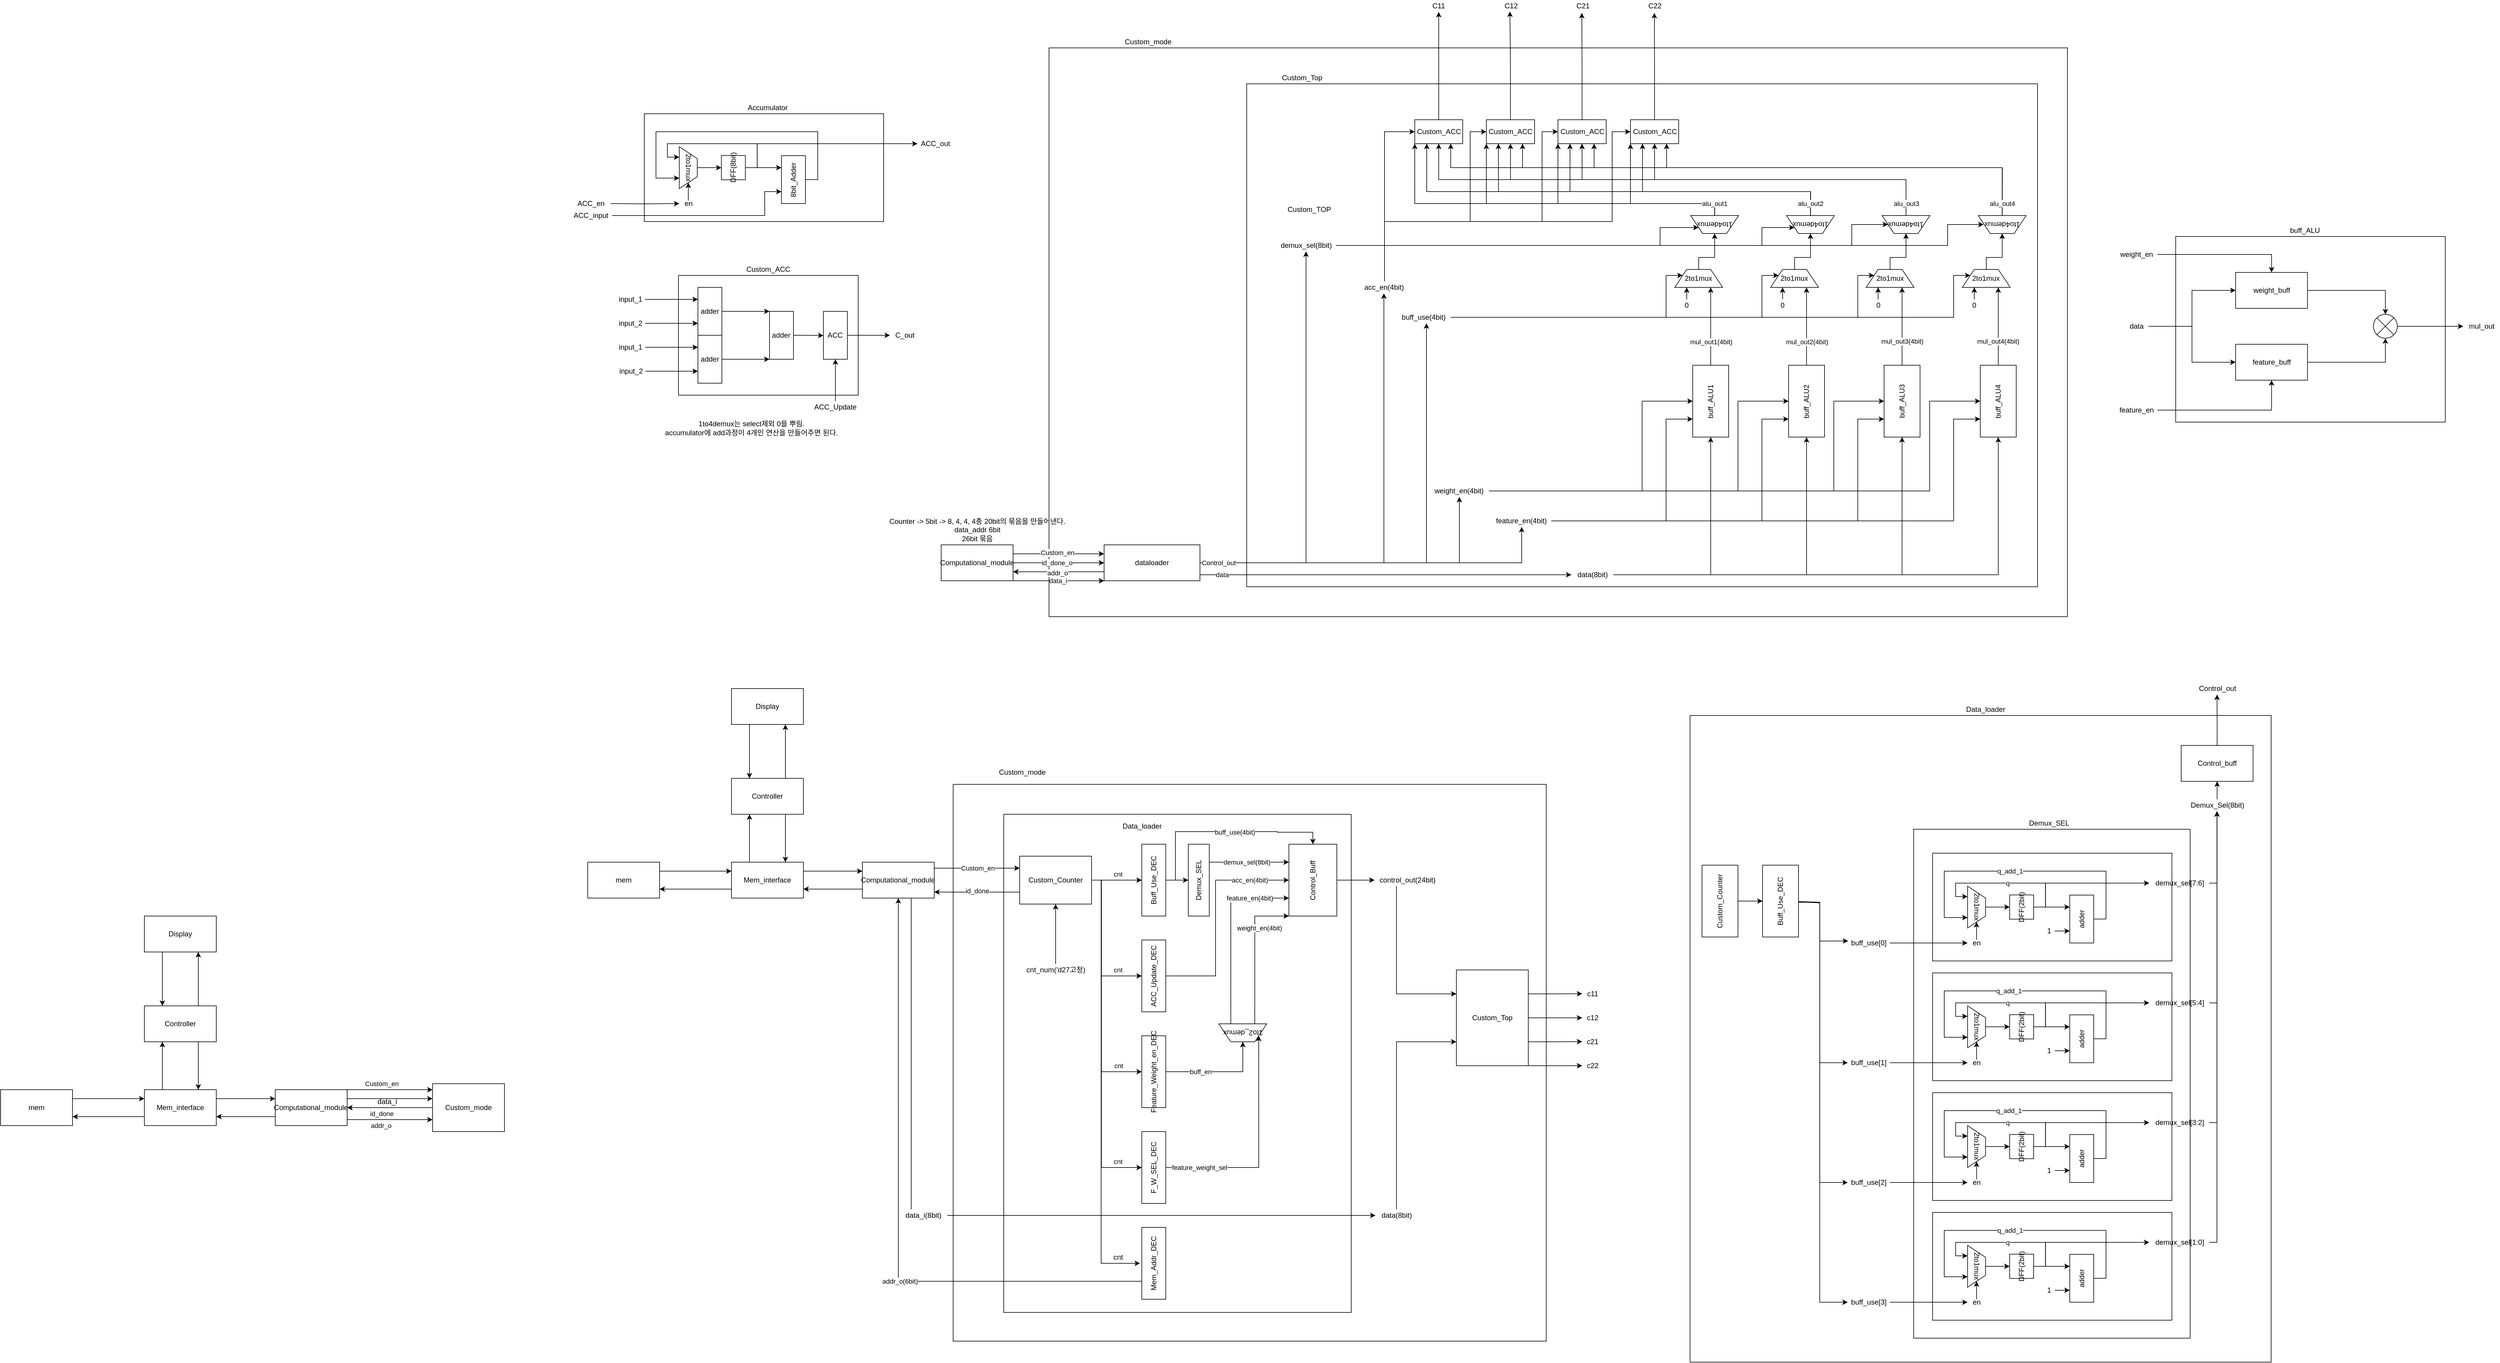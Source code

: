 <mxfile version="18.1.2" type="device"><diagram id="yu3LuRdmPBEAgtpJIMrl" name="Page-1"><mxGraphModel dx="5595" dy="2568" grid="1" gridSize="10" guides="1" tooltips="1" connect="1" arrows="1" fold="1" page="0" pageScale="1" pageWidth="1169" pageHeight="1654" math="0" shadow="0"><root><mxCell id="0"/><mxCell id="1" parent="0"/><mxCell id="Gr0yBrB55Wqz0-YBcXSF-52" value="" style="rounded=0;whiteSpace=wrap;html=1;" parent="1" vertex="1"><mxGeometry x="-650" y="-770" width="1700" height="950" as="geometry"/></mxCell><mxCell id="Gr0yBrB55Wqz0-YBcXSF-1" value="" style="rounded=0;whiteSpace=wrap;html=1;" parent="1" vertex="1"><mxGeometry x="-320" y="-710" width="1320" height="840" as="geometry"/></mxCell><mxCell id="QA133bINwcHM1DRI9QoF-85" value="" style="rounded=0;whiteSpace=wrap;html=1;" vertex="1" parent="1"><mxGeometry x="1230.67" y="-455" width="450" height="310" as="geometry"/></mxCell><mxCell id="QA133bINwcHM1DRI9QoF-60" value="" style="rounded=0;whiteSpace=wrap;html=1;" vertex="1" parent="1"><mxGeometry x="420" y="345" width="970" height="1080" as="geometry"/></mxCell><mxCell id="Gr0yBrB55Wqz0-YBcXSF-59" value="" style="rounded=0;whiteSpace=wrap;html=1;" parent="1" vertex="1"><mxGeometry x="-810" y="460" width="990" height="930" as="geometry"/></mxCell><mxCell id="g5D9gp9yfW9ZHxKBLJL--252" value="" style="rounded=0;whiteSpace=wrap;html=1;" parent="1" vertex="1"><mxGeometry x="793.28" y="535" width="461.56" height="850" as="geometry"/></mxCell><mxCell id="g5D9gp9yfW9ZHxKBLJL--190" value="" style="rounded=0;whiteSpace=wrap;html=1;" parent="1" vertex="1"><mxGeometry x="824.84" y="575" width="399.49" height="180" as="geometry"/></mxCell><mxCell id="g5D9gp9yfW9ZHxKBLJL--137" value="" style="rounded=0;whiteSpace=wrap;html=1;" parent="1" vertex="1"><mxGeometry x="-725.54" y="510" width="580" height="832" as="geometry"/></mxCell><mxCell id="tryQNdLVot6s9t0NUuoF-84" value="" style="rounded=0;whiteSpace=wrap;html=1;" parent="1" vertex="1"><mxGeometry x="-1268.51" y="-390" width="300" height="200" as="geometry"/></mxCell><mxCell id="tryQNdLVot6s9t0NUuoF-33" style="edgeStyle=orthogonalEdgeStyle;rounded=0;orthogonalLoop=1;jettySize=auto;html=1;entryX=0;entryY=1;entryDx=0;entryDy=0;" parent="1" source="fDMPKcOb9zZSPw_b8-sW-14" target="tryQNdLVot6s9t0NUuoF-2" edge="1"><mxGeometry relative="1" as="geometry"><Array as="points"><mxPoint x="461.05" y="-510"/><mxPoint x="-38.95" y="-510"/></Array></mxGeometry></mxCell><mxCell id="tryQNdLVot6s9t0NUuoF-34" style="edgeStyle=orthogonalEdgeStyle;rounded=0;orthogonalLoop=1;jettySize=auto;html=1;entryX=0;entryY=1;entryDx=0;entryDy=0;" parent="1" source="fDMPKcOb9zZSPw_b8-sW-14" target="tryQNdLVot6s9t0NUuoF-5" edge="1"><mxGeometry relative="1" as="geometry"><Array as="points"><mxPoint x="461.05" y="-510"/><mxPoint x="80.05" y="-510"/></Array></mxGeometry></mxCell><mxCell id="tryQNdLVot6s9t0NUuoF-35" style="edgeStyle=orthogonalEdgeStyle;rounded=0;orthogonalLoop=1;jettySize=auto;html=1;entryX=0;entryY=1;entryDx=0;entryDy=0;" parent="1" source="fDMPKcOb9zZSPw_b8-sW-14" target="tryQNdLVot6s9t0NUuoF-8" edge="1"><mxGeometry relative="1" as="geometry"><Array as="points"><mxPoint x="461.05" y="-510"/><mxPoint x="200.05" y="-510"/></Array></mxGeometry></mxCell><mxCell id="tryQNdLVot6s9t0NUuoF-36" style="edgeStyle=orthogonalEdgeStyle;rounded=0;orthogonalLoop=1;jettySize=auto;html=1;entryX=0;entryY=1;entryDx=0;entryDy=0;" parent="1" source="fDMPKcOb9zZSPw_b8-sW-14" target="tryQNdLVot6s9t0NUuoF-9" edge="1"><mxGeometry relative="1" as="geometry"><Array as="points"><mxPoint x="461.05" y="-510"/><mxPoint x="321.05" y="-510"/></Array></mxGeometry></mxCell><mxCell id="g5D9gp9yfW9ZHxKBLJL--254" value="alu_out1" style="edgeLabel;html=1;align=center;verticalAlign=middle;resizable=0;points=[];" parent="tryQNdLVot6s9t0NUuoF-36" vertex="1" connectable="0"><mxGeometry x="-0.67" relative="1" as="geometry"><mxPoint x="23" as="offset"/></mxGeometry></mxCell><mxCell id="fDMPKcOb9zZSPw_b8-sW-14" value="1to4demux" style="shape=trapezoid;perimeter=trapezoidPerimeter;whiteSpace=wrap;html=1;fixedSize=1;rotation=-180;" parent="1" vertex="1"><mxGeometry x="421.05" y="-490" width="80" height="30" as="geometry"/></mxCell><mxCell id="tryQNdLVot6s9t0NUuoF-37" style="edgeStyle=orthogonalEdgeStyle;rounded=0;orthogonalLoop=1;jettySize=auto;html=1;entryX=0.25;entryY=1;entryDx=0;entryDy=0;" parent="1" source="fDMPKcOb9zZSPw_b8-sW-15" target="tryQNdLVot6s9t0NUuoF-2" edge="1"><mxGeometry relative="1" as="geometry"><Array as="points"><mxPoint x="621.05" y="-530"/><mxPoint x="-18.95" y="-530"/></Array></mxGeometry></mxCell><mxCell id="tryQNdLVot6s9t0NUuoF-38" style="edgeStyle=orthogonalEdgeStyle;rounded=0;orthogonalLoop=1;jettySize=auto;html=1;entryX=0.25;entryY=1;entryDx=0;entryDy=0;" parent="1" source="fDMPKcOb9zZSPw_b8-sW-15" target="tryQNdLVot6s9t0NUuoF-5" edge="1"><mxGeometry relative="1" as="geometry"><Array as="points"><mxPoint x="621.05" y="-530"/><mxPoint x="100.05" y="-530"/></Array></mxGeometry></mxCell><mxCell id="tryQNdLVot6s9t0NUuoF-39" style="edgeStyle=orthogonalEdgeStyle;rounded=0;orthogonalLoop=1;jettySize=auto;html=1;entryX=0.25;entryY=1;entryDx=0;entryDy=0;" parent="1" source="fDMPKcOb9zZSPw_b8-sW-15" target="tryQNdLVot6s9t0NUuoF-8" edge="1"><mxGeometry relative="1" as="geometry"><Array as="points"><mxPoint x="621.05" y="-530"/><mxPoint x="220.05" y="-530"/></Array></mxGeometry></mxCell><mxCell id="tryQNdLVot6s9t0NUuoF-40" style="edgeStyle=orthogonalEdgeStyle;rounded=0;orthogonalLoop=1;jettySize=auto;html=1;entryX=0.25;entryY=1;entryDx=0;entryDy=0;" parent="1" source="fDMPKcOb9zZSPw_b8-sW-15" target="tryQNdLVot6s9t0NUuoF-9" edge="1"><mxGeometry relative="1" as="geometry"><Array as="points"><mxPoint x="621.05" y="-530"/><mxPoint x="341.05" y="-530"/></Array></mxGeometry></mxCell><mxCell id="fDMPKcOb9zZSPw_b8-sW-15" value="1to4demux" style="shape=trapezoid;perimeter=trapezoidPerimeter;whiteSpace=wrap;html=1;fixedSize=1;rotation=-180;" parent="1" vertex="1"><mxGeometry x="581.05" y="-490" width="80" height="30" as="geometry"/></mxCell><mxCell id="tryQNdLVot6s9t0NUuoF-41" style="edgeStyle=orthogonalEdgeStyle;rounded=0;orthogonalLoop=1;jettySize=auto;html=1;entryX=0.5;entryY=1;entryDx=0;entryDy=0;" parent="1" source="fDMPKcOb9zZSPw_b8-sW-16" target="tryQNdLVot6s9t0NUuoF-2" edge="1"><mxGeometry relative="1" as="geometry"><Array as="points"><mxPoint x="781.05" y="-550"/><mxPoint x="1.05" y="-550"/></Array></mxGeometry></mxCell><mxCell id="tryQNdLVot6s9t0NUuoF-42" style="edgeStyle=orthogonalEdgeStyle;rounded=0;orthogonalLoop=1;jettySize=auto;html=1;entryX=0.5;entryY=1;entryDx=0;entryDy=0;" parent="1" source="fDMPKcOb9zZSPw_b8-sW-16" target="tryQNdLVot6s9t0NUuoF-5" edge="1"><mxGeometry relative="1" as="geometry"><Array as="points"><mxPoint x="781.05" y="-550"/><mxPoint x="121.05" y="-550"/></Array></mxGeometry></mxCell><mxCell id="tryQNdLVot6s9t0NUuoF-43" style="edgeStyle=orthogonalEdgeStyle;rounded=0;orthogonalLoop=1;jettySize=auto;html=1;entryX=0.5;entryY=1;entryDx=0;entryDy=0;" parent="1" source="fDMPKcOb9zZSPw_b8-sW-16" target="tryQNdLVot6s9t0NUuoF-8" edge="1"><mxGeometry relative="1" as="geometry"><Array as="points"><mxPoint x="781.05" y="-550"/><mxPoint x="240.05" y="-550"/></Array></mxGeometry></mxCell><mxCell id="tryQNdLVot6s9t0NUuoF-44" style="edgeStyle=orthogonalEdgeStyle;rounded=0;orthogonalLoop=1;jettySize=auto;html=1;entryX=0.5;entryY=1;entryDx=0;entryDy=0;" parent="1" source="fDMPKcOb9zZSPw_b8-sW-16" target="tryQNdLVot6s9t0NUuoF-9" edge="1"><mxGeometry relative="1" as="geometry"><Array as="points"><mxPoint x="781.05" y="-550"/><mxPoint x="361.05" y="-550"/></Array></mxGeometry></mxCell><mxCell id="fDMPKcOb9zZSPw_b8-sW-16" value="1to4demux" style="shape=trapezoid;perimeter=trapezoidPerimeter;whiteSpace=wrap;html=1;fixedSize=1;rotation=-180;" parent="1" vertex="1"><mxGeometry x="740.5" y="-490" width="80" height="30" as="geometry"/></mxCell><mxCell id="tryQNdLVot6s9t0NUuoF-93" style="edgeStyle=orthogonalEdgeStyle;rounded=0;orthogonalLoop=1;jettySize=auto;html=1;" parent="1" source="tryQNdLVot6s9t0NUuoF-2" target="tryQNdLVot6s9t0NUuoF-91" edge="1"><mxGeometry relative="1" as="geometry"/></mxCell><mxCell id="tryQNdLVot6s9t0NUuoF-2" value="Custom_ACC" style="rounded=0;whiteSpace=wrap;html=1;fontFamily=Helvetica;" parent="1" vertex="1"><mxGeometry x="-39.46" y="-650" width="80" height="40" as="geometry"/></mxCell><mxCell id="tryQNdLVot6s9t0NUuoF-97" style="edgeStyle=orthogonalEdgeStyle;rounded=0;orthogonalLoop=1;jettySize=auto;html=1;entryX=0.46;entryY=0.96;entryDx=0;entryDy=0;entryPerimeter=0;" parent="1" source="tryQNdLVot6s9t0NUuoF-5" target="tryQNdLVot6s9t0NUuoF-95" edge="1"><mxGeometry relative="1" as="geometry"/></mxCell><mxCell id="tryQNdLVot6s9t0NUuoF-5" value="Custom_ACC" style="rounded=0;whiteSpace=wrap;html=1;fontFamily=Helvetica;" parent="1" vertex="1"><mxGeometry x="80.03" y="-650" width="80.51" height="40" as="geometry"/></mxCell><mxCell id="tryQNdLVot6s9t0NUuoF-99" style="edgeStyle=orthogonalEdgeStyle;rounded=0;orthogonalLoop=1;jettySize=auto;html=1;entryX=0.46;entryY=1.08;entryDx=0;entryDy=0;entryPerimeter=0;" parent="1" source="tryQNdLVot6s9t0NUuoF-8" target="tryQNdLVot6s9t0NUuoF-98" edge="1"><mxGeometry relative="1" as="geometry"/></mxCell><mxCell id="tryQNdLVot6s9t0NUuoF-8" value="Custom_ACC" style="rounded=0;whiteSpace=wrap;html=1;fontFamily=Helvetica;" parent="1" vertex="1"><mxGeometry x="199.52" y="-650" width="80.51" height="40" as="geometry"/></mxCell><mxCell id="tryQNdLVot6s9t0NUuoF-103" style="edgeStyle=orthogonalEdgeStyle;rounded=0;orthogonalLoop=1;jettySize=auto;html=1;entryX=0.487;entryY=1.08;entryDx=0;entryDy=0;entryPerimeter=0;" parent="1" source="tryQNdLVot6s9t0NUuoF-9" target="tryQNdLVot6s9t0NUuoF-100" edge="1"><mxGeometry relative="1" as="geometry"/></mxCell><mxCell id="tryQNdLVot6s9t0NUuoF-9" value="Custom_ACC" style="rounded=0;whiteSpace=wrap;html=1;fontFamily=Helvetica;" parent="1" vertex="1"><mxGeometry x="320.54" y="-650" width="80.51" height="40" as="geometry"/></mxCell><mxCell id="tryQNdLVot6s9t0NUuoF-45" style="edgeStyle=orthogonalEdgeStyle;rounded=0;orthogonalLoop=1;jettySize=auto;html=1;entryX=0.75;entryY=1;entryDx=0;entryDy=0;" parent="1" source="tryQNdLVot6s9t0NUuoF-31" target="tryQNdLVot6s9t0NUuoF-2" edge="1"><mxGeometry relative="1" as="geometry"><Array as="points"><mxPoint x="941.05" y="-570"/><mxPoint x="21.05" y="-570"/></Array></mxGeometry></mxCell><mxCell id="tryQNdLVot6s9t0NUuoF-46" style="edgeStyle=orthogonalEdgeStyle;rounded=0;orthogonalLoop=1;jettySize=auto;html=1;entryX=0.75;entryY=1;entryDx=0;entryDy=0;" parent="1" source="tryQNdLVot6s9t0NUuoF-31" target="tryQNdLVot6s9t0NUuoF-5" edge="1"><mxGeometry relative="1" as="geometry"><Array as="points"><mxPoint x="941.05" y="-570"/><mxPoint x="141.05" y="-570"/></Array></mxGeometry></mxCell><mxCell id="tryQNdLVot6s9t0NUuoF-47" style="edgeStyle=orthogonalEdgeStyle;rounded=0;orthogonalLoop=1;jettySize=auto;html=1;entryX=0.75;entryY=1;entryDx=0;entryDy=0;" parent="1" source="tryQNdLVot6s9t0NUuoF-31" target="tryQNdLVot6s9t0NUuoF-8" edge="1"><mxGeometry relative="1" as="geometry"><Array as="points"><mxPoint x="941.05" y="-570"/><mxPoint x="260.05" y="-570"/></Array></mxGeometry></mxCell><mxCell id="tryQNdLVot6s9t0NUuoF-48" style="edgeStyle=orthogonalEdgeStyle;rounded=0;orthogonalLoop=1;jettySize=auto;html=1;entryX=0.75;entryY=1;entryDx=0;entryDy=0;" parent="1" source="tryQNdLVot6s9t0NUuoF-31" target="tryQNdLVot6s9t0NUuoF-9" edge="1"><mxGeometry relative="1" as="geometry"><Array as="points"><mxPoint x="941.05" y="-570"/><mxPoint x="381.05" y="-570"/></Array></mxGeometry></mxCell><mxCell id="tryQNdLVot6s9t0NUuoF-31" value="1to4demux" style="shape=trapezoid;perimeter=trapezoidPerimeter;whiteSpace=wrap;html=1;fixedSize=1;rotation=-180;" parent="1" vertex="1"><mxGeometry x="901.05" y="-490" width="80" height="30" as="geometry"/></mxCell><mxCell id="tryQNdLVot6s9t0NUuoF-56" value="1to4demux는 select제외 0을 뿌림.&lt;br&gt;accumulator에 add과정이 4개인 연산을 만들어주면 된다.&lt;br&gt;" style="text;html=1;align=center;verticalAlign=middle;resizable=0;points=[];autosize=1;strokeColor=none;fillColor=none;" parent="1" vertex="1"><mxGeometry x="-1306.54" y="-150" width="320" height="30" as="geometry"/></mxCell><mxCell id="tryQNdLVot6s9t0NUuoF-78" style="edgeStyle=orthogonalEdgeStyle;rounded=0;orthogonalLoop=1;jettySize=auto;html=1;exitX=1;exitY=0.5;exitDx=0;exitDy=0;entryX=0;entryY=0;entryDx=0;entryDy=0;" parent="1" source="tryQNdLVot6s9t0NUuoF-57" target="tryQNdLVot6s9t0NUuoF-77" edge="1"><mxGeometry relative="1" as="geometry"><Array as="points"><mxPoint x="-1126.54" y="-330"/><mxPoint x="-1126.54" y="-330"/></Array></mxGeometry></mxCell><mxCell id="tryQNdLVot6s9t0NUuoF-57" value="adder" style="rounded=0;whiteSpace=wrap;html=1;" parent="1" vertex="1"><mxGeometry x="-1236.02" y="-370" width="40" height="80" as="geometry"/></mxCell><mxCell id="tryQNdLVot6s9t0NUuoF-70" style="edgeStyle=orthogonalEdgeStyle;rounded=0;orthogonalLoop=1;jettySize=auto;html=1;entryX=0;entryY=0.25;entryDx=0;entryDy=0;" parent="1" source="tryQNdLVot6s9t0NUuoF-58" target="tryQNdLVot6s9t0NUuoF-57" edge="1"><mxGeometry relative="1" as="geometry"/></mxCell><mxCell id="tryQNdLVot6s9t0NUuoF-58" value="input_1" style="text;html=1;align=center;verticalAlign=middle;resizable=0;points=[];autosize=1;strokeColor=none;fillColor=none;" parent="1" vertex="1"><mxGeometry x="-1374.48" y="-360" width="50" height="20" as="geometry"/></mxCell><mxCell id="tryQNdLVot6s9t0NUuoF-71" style="edgeStyle=orthogonalEdgeStyle;rounded=0;orthogonalLoop=1;jettySize=auto;html=1;entryX=0;entryY=0.75;entryDx=0;entryDy=0;" parent="1" source="tryQNdLVot6s9t0NUuoF-63" target="tryQNdLVot6s9t0NUuoF-57" edge="1"><mxGeometry relative="1" as="geometry"/></mxCell><mxCell id="tryQNdLVot6s9t0NUuoF-63" value="input_2" style="text;html=1;align=center;verticalAlign=middle;resizable=0;points=[];autosize=1;strokeColor=none;fillColor=none;" parent="1" vertex="1"><mxGeometry x="-1373.98" y="-320" width="50" height="20" as="geometry"/></mxCell><mxCell id="tryQNdLVot6s9t0NUuoF-79" style="edgeStyle=orthogonalEdgeStyle;rounded=0;orthogonalLoop=1;jettySize=auto;html=1;entryX=0;entryY=1;entryDx=0;entryDy=0;" parent="1" source="tryQNdLVot6s9t0NUuoF-72" target="tryQNdLVot6s9t0NUuoF-77" edge="1"><mxGeometry relative="1" as="geometry"><Array as="points"><mxPoint x="-1126.54" y="-250"/><mxPoint x="-1126.54" y="-250"/></Array></mxGeometry></mxCell><mxCell id="tryQNdLVot6s9t0NUuoF-72" value="adder" style="rounded=0;whiteSpace=wrap;html=1;" parent="1" vertex="1"><mxGeometry x="-1236.02" y="-290" width="40" height="80" as="geometry"/></mxCell><mxCell id="tryQNdLVot6s9t0NUuoF-73" style="edgeStyle=orthogonalEdgeStyle;rounded=0;orthogonalLoop=1;jettySize=auto;html=1;entryX=0;entryY=0.25;entryDx=0;entryDy=0;" parent="1" source="tryQNdLVot6s9t0NUuoF-74" target="tryQNdLVot6s9t0NUuoF-72" edge="1"><mxGeometry relative="1" as="geometry"/></mxCell><mxCell id="tryQNdLVot6s9t0NUuoF-74" value="input_1" style="text;html=1;align=center;verticalAlign=middle;resizable=0;points=[];autosize=1;strokeColor=none;fillColor=none;" parent="1" vertex="1"><mxGeometry x="-1373.98" y="-280" width="50" height="20" as="geometry"/></mxCell><mxCell id="tryQNdLVot6s9t0NUuoF-75" style="edgeStyle=orthogonalEdgeStyle;rounded=0;orthogonalLoop=1;jettySize=auto;html=1;entryX=0;entryY=0.75;entryDx=0;entryDy=0;" parent="1" source="tryQNdLVot6s9t0NUuoF-76" target="tryQNdLVot6s9t0NUuoF-72" edge="1"><mxGeometry relative="1" as="geometry"/></mxCell><mxCell id="tryQNdLVot6s9t0NUuoF-76" value="input_2" style="text;html=1;align=center;verticalAlign=middle;resizable=0;points=[];autosize=1;strokeColor=none;fillColor=none;" parent="1" vertex="1"><mxGeometry x="-1373.48" y="-240" width="50" height="20" as="geometry"/></mxCell><mxCell id="tryQNdLVot6s9t0NUuoF-81" style="edgeStyle=orthogonalEdgeStyle;rounded=0;orthogonalLoop=1;jettySize=auto;html=1;exitX=1;exitY=0.5;exitDx=0;exitDy=0;" parent="1" source="tryQNdLVot6s9t0NUuoF-77" edge="1"><mxGeometry relative="1" as="geometry"><mxPoint x="-1026.54" y="-289.6" as="targetPoint"/></mxGeometry></mxCell><mxCell id="tryQNdLVot6s9t0NUuoF-77" value="adder" style="rounded=0;whiteSpace=wrap;html=1;" parent="1" vertex="1"><mxGeometry x="-1116.54" y="-330" width="40" height="80" as="geometry"/></mxCell><mxCell id="tryQNdLVot6s9t0NUuoF-90" style="edgeStyle=orthogonalEdgeStyle;rounded=0;orthogonalLoop=1;jettySize=auto;html=1;exitX=1;exitY=0.5;exitDx=0;exitDy=0;" parent="1" source="tryQNdLVot6s9t0NUuoF-82" target="tryQNdLVot6s9t0NUuoF-86" edge="1"><mxGeometry relative="1" as="geometry"/></mxCell><mxCell id="tryQNdLVot6s9t0NUuoF-82" value="ACC" style="rounded=0;whiteSpace=wrap;html=1;" parent="1" vertex="1"><mxGeometry x="-1026.54" y="-330" width="40" height="80" as="geometry"/></mxCell><mxCell id="tryQNdLVot6s9t0NUuoF-88" style="edgeStyle=orthogonalEdgeStyle;rounded=0;orthogonalLoop=1;jettySize=auto;html=1;entryX=0.5;entryY=1;entryDx=0;entryDy=0;" parent="1" source="tryQNdLVot6s9t0NUuoF-87" target="tryQNdLVot6s9t0NUuoF-82" edge="1"><mxGeometry relative="1" as="geometry"/></mxCell><mxCell id="tryQNdLVot6s9t0NUuoF-87" value="ACC_Update" style="text;html=1;align=center;verticalAlign=middle;resizable=0;points=[];autosize=1;strokeColor=none;fillColor=none;" parent="1" vertex="1"><mxGeometry x="-1051.54" y="-180" width="90" height="20" as="geometry"/></mxCell><mxCell id="tryQNdLVot6s9t0NUuoF-86" value="C_out" style="text;html=1;align=center;verticalAlign=middle;resizable=0;points=[];autosize=1;strokeColor=none;fillColor=none;" parent="1" vertex="1"><mxGeometry x="-915.52" y="-300" width="50" height="20" as="geometry"/></mxCell><mxCell id="tryQNdLVot6s9t0NUuoF-91" value="C11" style="text;html=1;align=center;verticalAlign=middle;resizable=0;points=[];autosize=1;strokeColor=none;fillColor=none;" parent="1" vertex="1"><mxGeometry x="-19.54" y="-850" width="40" height="20" as="geometry"/></mxCell><mxCell id="tryQNdLVot6s9t0NUuoF-95" value="C12" style="text;html=1;align=center;verticalAlign=middle;resizable=0;points=[];autosize=1;strokeColor=none;fillColor=none;" parent="1" vertex="1"><mxGeometry x="100.97" y="-850" width="40" height="20" as="geometry"/></mxCell><mxCell id="tryQNdLVot6s9t0NUuoF-98" value="C21" style="text;html=1;align=center;verticalAlign=middle;resizable=0;points=[];autosize=1;strokeColor=none;fillColor=none;" parent="1" vertex="1"><mxGeometry x="220.97" y="-850" width="40" height="20" as="geometry"/></mxCell><mxCell id="tryQNdLVot6s9t0NUuoF-100" value="C22" style="text;html=1;align=center;verticalAlign=middle;resizable=0;points=[];autosize=1;strokeColor=none;fillColor=none;" parent="1" vertex="1"><mxGeometry x="340.97" y="-850" width="40" height="20" as="geometry"/></mxCell><mxCell id="tryQNdLVot6s9t0NUuoF-104" value="Custom_ACC" style="text;html=1;align=center;verticalAlign=middle;resizable=0;points=[];autosize=1;strokeColor=none;fillColor=none;" parent="1" vertex="1"><mxGeometry x="-1163.51" y="-410" width="90" height="20" as="geometry"/></mxCell><mxCell id="Gr0yBrB55Wqz0-YBcXSF-3" style="edgeStyle=orthogonalEdgeStyle;rounded=0;orthogonalLoop=1;jettySize=auto;html=1;exitX=1;exitY=0.25;exitDx=0;exitDy=0;entryX=0;entryY=0.25;entryDx=0;entryDy=0;" parent="1" source="tryQNdLVot6s9t0NUuoF-168" target="tryQNdLVot6s9t0NUuoF-169" edge="1"><mxGeometry relative="1" as="geometry"/></mxCell><mxCell id="Gr0yBrB55Wqz0-YBcXSF-9" value="Custom_en" style="edgeLabel;html=1;align=center;verticalAlign=middle;resizable=0;points=[];" parent="Gr0yBrB55Wqz0-YBcXSF-3" vertex="1" connectable="0"><mxGeometry x="0.202" y="2" relative="1" as="geometry"><mxPoint x="-18" as="offset"/></mxGeometry></mxCell><mxCell id="Gr0yBrB55Wqz0-YBcXSF-4" style="edgeStyle=orthogonalEdgeStyle;rounded=0;orthogonalLoop=1;jettySize=auto;html=1;exitX=1;exitY=0.5;exitDx=0;exitDy=0;entryX=0;entryY=0.5;entryDx=0;entryDy=0;" parent="1" source="tryQNdLVot6s9t0NUuoF-168" target="tryQNdLVot6s9t0NUuoF-169" edge="1"><mxGeometry relative="1" as="geometry"/></mxCell><mxCell id="Gr0yBrB55Wqz0-YBcXSF-10" value="id_done_o" style="edgeLabel;html=1;align=center;verticalAlign=middle;resizable=0;points=[];" parent="Gr0yBrB55Wqz0-YBcXSF-4" vertex="1" connectable="0"><mxGeometry x="0.147" relative="1" as="geometry"><mxPoint x="-14" as="offset"/></mxGeometry></mxCell><mxCell id="Gr0yBrB55Wqz0-YBcXSF-28" style="edgeStyle=orthogonalEdgeStyle;rounded=0;orthogonalLoop=1;jettySize=auto;html=1;exitX=1;exitY=1;exitDx=0;exitDy=0;entryX=0;entryY=1;entryDx=0;entryDy=0;" parent="1" source="tryQNdLVot6s9t0NUuoF-168" target="tryQNdLVot6s9t0NUuoF-169" edge="1"><mxGeometry relative="1" as="geometry"><Array as="points"><mxPoint x="-610" y="120"/><mxPoint x="-610" y="120"/></Array></mxGeometry></mxCell><mxCell id="Gr0yBrB55Wqz0-YBcXSF-29" value="data_i" style="edgeLabel;html=1;align=center;verticalAlign=middle;resizable=0;points=[];" parent="Gr0yBrB55Wqz0-YBcXSF-28" vertex="1" connectable="0"><mxGeometry x="0.097" relative="1" as="geometry"><mxPoint x="-9" as="offset"/></mxGeometry></mxCell><mxCell id="tryQNdLVot6s9t0NUuoF-168" value="Computational_module" style="rounded=0;whiteSpace=wrap;html=1;" parent="1" vertex="1"><mxGeometry x="-830" y="60" width="120" height="60" as="geometry"/></mxCell><mxCell id="g5D9gp9yfW9ZHxKBLJL--47" style="edgeStyle=orthogonalEdgeStyle;rounded=0;orthogonalLoop=1;jettySize=auto;html=1;exitX=1;exitY=1;exitDx=0;exitDy=0;" parent="1" source="tryQNdLVot6s9t0NUuoF-169" target="g5D9gp9yfW9ZHxKBLJL--45" edge="1"><mxGeometry relative="1" as="geometry"><mxPoint x="-150" y="129.632" as="targetPoint"/><Array as="points"><mxPoint x="-511" y="90"/><mxPoint x="-91" y="90"/></Array></mxGeometry></mxCell><mxCell id="g5D9gp9yfW9ZHxKBLJL--49" style="edgeStyle=orthogonalEdgeStyle;rounded=0;orthogonalLoop=1;jettySize=auto;html=1;exitX=1;exitY=0.75;exitDx=0;exitDy=0;" parent="1" source="tryQNdLVot6s9t0NUuoF-169" target="g5D9gp9yfW9ZHxKBLJL--48" edge="1"><mxGeometry relative="1" as="geometry"><Array as="points"><mxPoint x="-511" y="90"/><mxPoint x="-221" y="90"/></Array></mxGeometry></mxCell><mxCell id="g5D9gp9yfW9ZHxKBLJL--52" style="edgeStyle=orthogonalEdgeStyle;rounded=0;orthogonalLoop=1;jettySize=auto;html=1;exitX=1;exitY=0.25;exitDx=0;exitDy=0;" parent="1" source="tryQNdLVot6s9t0NUuoF-169" target="g5D9gp9yfW9ZHxKBLJL--50" edge="1"><mxGeometry relative="1" as="geometry"><Array as="points"><mxPoint x="-511" y="90"/></Array></mxGeometry></mxCell><mxCell id="Gr0yBrB55Wqz0-YBcXSF-31" value="data" style="edgeLabel;html=1;align=center;verticalAlign=middle;resizable=0;points=[];" parent="g5D9gp9yfW9ZHxKBLJL--52" vertex="1" connectable="0"><mxGeometry x="-0.324" relative="1" as="geometry"><mxPoint as="offset"/></mxGeometry></mxCell><mxCell id="g5D9gp9yfW9ZHxKBLJL--65" style="edgeStyle=orthogonalEdgeStyle;rounded=0;orthogonalLoop=1;jettySize=auto;html=1;exitX=1;exitY=0.25;exitDx=0;exitDy=0;" parent="1" source="tryQNdLVot6s9t0NUuoF-169" target="g5D9gp9yfW9ZHxKBLJL--63" edge="1"><mxGeometry relative="1" as="geometry"><Array as="points"><mxPoint x="-511" y="90"/><mxPoint x="35" y="90"/></Array></mxGeometry></mxCell><mxCell id="g5D9gp9yfW9ZHxKBLJL--72" style="edgeStyle=orthogonalEdgeStyle;rounded=0;orthogonalLoop=1;jettySize=auto;html=1;exitX=1;exitY=0;exitDx=0;exitDy=0;" parent="1" source="tryQNdLVot6s9t0NUuoF-169" target="g5D9gp9yfW9ZHxKBLJL--64" edge="1"><mxGeometry relative="1" as="geometry"><Array as="points"><mxPoint x="-511" y="90"/><mxPoint x="139" y="90"/></Array></mxGeometry></mxCell><mxCell id="Gr0yBrB55Wqz0-YBcXSF-8" style="edgeStyle=orthogonalEdgeStyle;rounded=0;orthogonalLoop=1;jettySize=auto;html=1;exitX=0;exitY=0.75;exitDx=0;exitDy=0;entryX=1;entryY=0.75;entryDx=0;entryDy=0;" parent="1" source="tryQNdLVot6s9t0NUuoF-169" target="tryQNdLVot6s9t0NUuoF-168" edge="1"><mxGeometry relative="1" as="geometry"/></mxCell><mxCell id="Gr0yBrB55Wqz0-YBcXSF-27" value="addr_o" style="edgeLabel;html=1;align=center;verticalAlign=middle;resizable=0;points=[];" parent="Gr0yBrB55Wqz0-YBcXSF-8" vertex="1" connectable="0"><mxGeometry x="-0.305" y="2" relative="1" as="geometry"><mxPoint x="-25" as="offset"/></mxGeometry></mxCell><mxCell id="Gr0yBrB55Wqz0-YBcXSF-25" style="edgeStyle=orthogonalEdgeStyle;rounded=0;orthogonalLoop=1;jettySize=auto;html=1;" parent="1" source="tryQNdLVot6s9t0NUuoF-169" target="Gr0yBrB55Wqz0-YBcXSF-20" edge="1"><mxGeometry relative="1" as="geometry"><Array as="points"><mxPoint x="-20" y="90"/></Array></mxGeometry></mxCell><mxCell id="Gr0yBrB55Wqz0-YBcXSF-26" value="Control_out" style="edgeLabel;html=1;align=center;verticalAlign=middle;resizable=0;points=[];" parent="Gr0yBrB55Wqz0-YBcXSF-25" vertex="1" connectable="0"><mxGeometry x="-0.908" y="-2" relative="1" as="geometry"><mxPoint x="-5" y="-2" as="offset"/></mxGeometry></mxCell><mxCell id="tryQNdLVot6s9t0NUuoF-169" value="dataloader" style="rounded=0;whiteSpace=wrap;html=1;" parent="1" vertex="1"><mxGeometry x="-558.03" y="60" width="160" height="60" as="geometry"/></mxCell><mxCell id="g5D9gp9yfW9ZHxKBLJL--9" style="edgeStyle=orthogonalEdgeStyle;rounded=0;orthogonalLoop=1;jettySize=auto;html=1;exitX=0.5;exitY=1;exitDx=0;exitDy=0;" parent="1" edge="1"><mxGeometry relative="1" as="geometry"><mxPoint x="445.0" y="50" as="sourcePoint"/><mxPoint x="445.0" y="50" as="targetPoint"/></mxGeometry></mxCell><mxCell id="g5D9gp9yfW9ZHxKBLJL--14" style="edgeStyle=orthogonalEdgeStyle;rounded=0;orthogonalLoop=1;jettySize=auto;html=1;entryX=0;entryY=0.5;entryDx=0;entryDy=0;" parent="1" source="g5D9gp9yfW9ZHxKBLJL--45" target="tryQNdLVot6s9t0NUuoF-9" edge="1"><mxGeometry relative="1" as="geometry"><Array as="points"><mxPoint x="-90" y="-480"/><mxPoint x="290" y="-480"/><mxPoint x="290" y="-630"/></Array></mxGeometry></mxCell><mxCell id="g5D9gp9yfW9ZHxKBLJL--15" style="edgeStyle=orthogonalEdgeStyle;rounded=0;orthogonalLoop=1;jettySize=auto;html=1;entryX=0;entryY=0.5;entryDx=0;entryDy=0;" parent="1" source="g5D9gp9yfW9ZHxKBLJL--45" target="tryQNdLVot6s9t0NUuoF-8" edge="1"><mxGeometry relative="1" as="geometry"><Array as="points"><mxPoint x="-90" y="-480"/><mxPoint x="173" y="-480"/><mxPoint x="173" y="-630"/></Array></mxGeometry></mxCell><mxCell id="g5D9gp9yfW9ZHxKBLJL--18" style="edgeStyle=orthogonalEdgeStyle;rounded=0;orthogonalLoop=1;jettySize=auto;html=1;entryX=0;entryY=0.5;entryDx=0;entryDy=0;" parent="1" source="g5D9gp9yfW9ZHxKBLJL--45" target="tryQNdLVot6s9t0NUuoF-5" edge="1"><mxGeometry relative="1" as="geometry"><Array as="points"><mxPoint x="-90" y="-480"/><mxPoint x="53" y="-480"/><mxPoint x="53" y="-630"/></Array></mxGeometry></mxCell><mxCell id="g5D9gp9yfW9ZHxKBLJL--19" style="edgeStyle=orthogonalEdgeStyle;rounded=0;orthogonalLoop=1;jettySize=auto;html=1;entryX=0;entryY=0.5;entryDx=0;entryDy=0;" parent="1" source="g5D9gp9yfW9ZHxKBLJL--45" target="tryQNdLVot6s9t0NUuoF-2" edge="1"><mxGeometry relative="1" as="geometry"><Array as="points"><mxPoint x="-90" y="-630"/></Array></mxGeometry></mxCell><mxCell id="g5D9gp9yfW9ZHxKBLJL--39" style="edgeStyle=orthogonalEdgeStyle;rounded=0;orthogonalLoop=1;jettySize=auto;html=1;entryX=1;entryY=0.25;entryDx=0;entryDy=0;" parent="1" source="g5D9gp9yfW9ZHxKBLJL--48" target="fDMPKcOb9zZSPw_b8-sW-14" edge="1"><mxGeometry relative="1" as="geometry"><mxPoint x="138.92" y="90.053" as="sourcePoint"/><Array as="points"><mxPoint x="370" y="-440"/><mxPoint x="370" y="-470"/></Array></mxGeometry></mxCell><mxCell id="g5D9gp9yfW9ZHxKBLJL--41" style="edgeStyle=orthogonalEdgeStyle;rounded=0;orthogonalLoop=1;jettySize=auto;html=1;entryX=1;entryY=0.25;entryDx=0;entryDy=0;" parent="1" source="g5D9gp9yfW9ZHxKBLJL--48" target="fDMPKcOb9zZSPw_b8-sW-15" edge="1"><mxGeometry relative="1" as="geometry"><mxPoint x="138.92" y="90.053" as="sourcePoint"/><mxPoint x="550" y="-350" as="targetPoint"/><Array as="points"><mxPoint x="540" y="-440"/><mxPoint x="540" y="-470"/></Array></mxGeometry></mxCell><mxCell id="g5D9gp9yfW9ZHxKBLJL--43" style="edgeStyle=orthogonalEdgeStyle;rounded=0;orthogonalLoop=1;jettySize=auto;html=1;entryX=1;entryY=0.5;entryDx=0;entryDy=0;" parent="1" source="g5D9gp9yfW9ZHxKBLJL--48" target="fDMPKcOb9zZSPw_b8-sW-16" edge="1"><mxGeometry relative="1" as="geometry"><mxPoint x="138.92" y="90.053" as="sourcePoint"/><Array as="points"><mxPoint x="690" y="-440"/><mxPoint x="690" y="-475"/></Array></mxGeometry></mxCell><mxCell id="g5D9gp9yfW9ZHxKBLJL--45" value="acc_en(4bit)" style="text;html=1;align=center;verticalAlign=middle;resizable=0;points=[];autosize=1;strokeColor=none;fillColor=none;" parent="1" vertex="1"><mxGeometry x="-131.01" y="-380" width="80" height="20" as="geometry"/></mxCell><mxCell id="QA133bINwcHM1DRI9QoF-10" style="edgeStyle=orthogonalEdgeStyle;rounded=0;orthogonalLoop=1;jettySize=auto;html=1;" edge="1" parent="1" source="g5D9gp9yfW9ZHxKBLJL--48"><mxGeometry relative="1" as="geometry"><mxPoint x="910" y="-475" as="targetPoint"/><Array as="points"><mxPoint x="850" y="-440"/><mxPoint x="850" y="-475"/></Array></mxGeometry></mxCell><mxCell id="g5D9gp9yfW9ZHxKBLJL--48" value="demux_sel(8bit)" style="text;html=1;align=center;verticalAlign=middle;resizable=0;points=[];autosize=1;strokeColor=none;fillColor=none;" parent="1" vertex="1"><mxGeometry x="-271.04" y="-450" width="100" height="20" as="geometry"/></mxCell><mxCell id="QA133bINwcHM1DRI9QoF-111" style="edgeStyle=orthogonalEdgeStyle;rounded=0;orthogonalLoop=1;jettySize=auto;html=1;entryX=0;entryY=0.5;entryDx=0;entryDy=0;" edge="1" parent="1" source="g5D9gp9yfW9ZHxKBLJL--50" target="QA133bINwcHM1DRI9QoF-103"><mxGeometry relative="1" as="geometry"/></mxCell><mxCell id="QA133bINwcHM1DRI9QoF-112" style="edgeStyle=orthogonalEdgeStyle;rounded=0;orthogonalLoop=1;jettySize=auto;html=1;entryX=0;entryY=0.5;entryDx=0;entryDy=0;" edge="1" parent="1" source="g5D9gp9yfW9ZHxKBLJL--50" target="QA133bINwcHM1DRI9QoF-104"><mxGeometry relative="1" as="geometry"/></mxCell><mxCell id="QA133bINwcHM1DRI9QoF-113" style="edgeStyle=orthogonalEdgeStyle;rounded=0;orthogonalLoop=1;jettySize=auto;html=1;" edge="1" parent="1" source="g5D9gp9yfW9ZHxKBLJL--50" target="QA133bINwcHM1DRI9QoF-105"><mxGeometry relative="1" as="geometry"/></mxCell><mxCell id="QA133bINwcHM1DRI9QoF-114" style="edgeStyle=orthogonalEdgeStyle;rounded=0;orthogonalLoop=1;jettySize=auto;html=1;entryX=0;entryY=0.5;entryDx=0;entryDy=0;" edge="1" parent="1" source="g5D9gp9yfW9ZHxKBLJL--50" target="QA133bINwcHM1DRI9QoF-106"><mxGeometry relative="1" as="geometry"/></mxCell><mxCell id="g5D9gp9yfW9ZHxKBLJL--50" value="data(8bit)" style="text;html=1;align=center;verticalAlign=middle;resizable=0;points=[];autosize=1;strokeColor=none;fillColor=none;" parent="1" vertex="1"><mxGeometry x="221.97" y="100" width="70" height="20" as="geometry"/></mxCell><mxCell id="QA133bINwcHM1DRI9QoF-121" style="edgeStyle=orthogonalEdgeStyle;rounded=0;orthogonalLoop=1;jettySize=auto;html=1;entryX=0.5;entryY=0;entryDx=0;entryDy=0;" edge="1" parent="1" source="g5D9gp9yfW9ZHxKBLJL--63" target="QA133bINwcHM1DRI9QoF-103"><mxGeometry relative="1" as="geometry"><Array as="points"><mxPoint x="340" y="-30"/><mxPoint x="340" y="-180"/></Array></mxGeometry></mxCell><mxCell id="QA133bINwcHM1DRI9QoF-122" style="edgeStyle=orthogonalEdgeStyle;rounded=0;orthogonalLoop=1;jettySize=auto;html=1;entryX=0.5;entryY=0;entryDx=0;entryDy=0;" edge="1" parent="1" source="g5D9gp9yfW9ZHxKBLJL--63" target="QA133bINwcHM1DRI9QoF-104"><mxGeometry relative="1" as="geometry"><Array as="points"><mxPoint x="500" y="-30"/><mxPoint x="500" y="-180"/></Array></mxGeometry></mxCell><mxCell id="QA133bINwcHM1DRI9QoF-123" style="edgeStyle=orthogonalEdgeStyle;rounded=0;orthogonalLoop=1;jettySize=auto;html=1;entryX=0.5;entryY=0;entryDx=0;entryDy=0;" edge="1" parent="1" source="g5D9gp9yfW9ZHxKBLJL--63" target="QA133bINwcHM1DRI9QoF-105"><mxGeometry relative="1" as="geometry"><Array as="points"><mxPoint x="660" y="-30"/><mxPoint x="660" y="-180"/></Array></mxGeometry></mxCell><mxCell id="QA133bINwcHM1DRI9QoF-124" style="edgeStyle=orthogonalEdgeStyle;rounded=0;orthogonalLoop=1;jettySize=auto;html=1;entryX=0.5;entryY=0;entryDx=0;entryDy=0;" edge="1" parent="1" source="g5D9gp9yfW9ZHxKBLJL--63" target="QA133bINwcHM1DRI9QoF-106"><mxGeometry relative="1" as="geometry"><Array as="points"><mxPoint x="820" y="-30"/><mxPoint x="820" y="-180"/></Array></mxGeometry></mxCell><mxCell id="g5D9gp9yfW9ZHxKBLJL--63" value="weight_en(4bit)" style="text;html=1;align=center;verticalAlign=middle;resizable=0;points=[];autosize=1;strokeColor=none;fillColor=none;" parent="1" vertex="1"><mxGeometry x="-15.54" y="-40" width="100" height="20" as="geometry"/></mxCell><mxCell id="QA133bINwcHM1DRI9QoF-115" style="edgeStyle=orthogonalEdgeStyle;rounded=0;orthogonalLoop=1;jettySize=auto;html=1;entryX=0.25;entryY=0;entryDx=0;entryDy=0;" edge="1" parent="1" source="g5D9gp9yfW9ZHxKBLJL--64" target="QA133bINwcHM1DRI9QoF-103"><mxGeometry relative="1" as="geometry"><Array as="points"><mxPoint x="380" y="20"/><mxPoint x="380" y="-150"/></Array></mxGeometry></mxCell><mxCell id="QA133bINwcHM1DRI9QoF-116" style="edgeStyle=orthogonalEdgeStyle;rounded=0;orthogonalLoop=1;jettySize=auto;html=1;entryX=0.25;entryY=0;entryDx=0;entryDy=0;" edge="1" parent="1" source="g5D9gp9yfW9ZHxKBLJL--64" target="QA133bINwcHM1DRI9QoF-104"><mxGeometry relative="1" as="geometry"><Array as="points"><mxPoint x="540" y="20"/><mxPoint x="540" y="-150"/></Array></mxGeometry></mxCell><mxCell id="QA133bINwcHM1DRI9QoF-118" style="edgeStyle=orthogonalEdgeStyle;rounded=0;orthogonalLoop=1;jettySize=auto;html=1;entryX=0.25;entryY=0;entryDx=0;entryDy=0;" edge="1" parent="1" source="g5D9gp9yfW9ZHxKBLJL--64" target="QA133bINwcHM1DRI9QoF-105"><mxGeometry relative="1" as="geometry"><Array as="points"><mxPoint x="700" y="20"/><mxPoint x="700" y="-150"/></Array></mxGeometry></mxCell><mxCell id="QA133bINwcHM1DRI9QoF-119" style="edgeStyle=orthogonalEdgeStyle;rounded=0;orthogonalLoop=1;jettySize=auto;html=1;entryX=0.25;entryY=0;entryDx=0;entryDy=0;" edge="1" parent="1" source="g5D9gp9yfW9ZHxKBLJL--64" target="QA133bINwcHM1DRI9QoF-106"><mxGeometry relative="1" as="geometry"><Array as="points"><mxPoint x="860" y="20"/><mxPoint x="860" y="-150"/></Array></mxGeometry></mxCell><mxCell id="g5D9gp9yfW9ZHxKBLJL--64" value="feature_en(4bit)" style="text;html=1;align=center;verticalAlign=middle;resizable=0;points=[];autosize=1;strokeColor=none;fillColor=none;" parent="1" vertex="1"><mxGeometry x="88.46" y="10" width="100" height="20" as="geometry"/></mxCell><mxCell id="g5D9gp9yfW9ZHxKBLJL--81" value="Custom_TOP" style="text;html=1;align=center;verticalAlign=middle;resizable=0;points=[];autosize=1;strokeColor=none;fillColor=none;" parent="1" vertex="1"><mxGeometry x="-261.04" y="-510" width="90" height="20" as="geometry"/></mxCell><mxCell id="g5D9gp9yfW9ZHxKBLJL--83" value="Counter -&amp;gt; 5bit -&amp;gt; 8, 4, 4, 4총 20bit의 묶음을 만들어낸다.&lt;br&gt;data_addr 6bit&lt;br&gt;26bit 묶음" style="text;html=1;align=center;verticalAlign=middle;resizable=0;points=[];autosize=1;strokeColor=none;fillColor=none;" parent="1" vertex="1"><mxGeometry x="-930" y="10" width="320" height="50" as="geometry"/></mxCell><mxCell id="g5D9gp9yfW9ZHxKBLJL--100" style="edgeStyle=orthogonalEdgeStyle;rounded=0;orthogonalLoop=1;jettySize=auto;html=1;entryX=0.5;entryY=0;entryDx=0;entryDy=0;" parent="1" target="g5D9gp9yfW9ZHxKBLJL--87" edge="1"><mxGeometry relative="1" as="geometry"><mxPoint x="-583.15" y="620" as="sourcePoint"/><Array as="points"><mxPoint x="-562.55" y="620"/><mxPoint x="-562.55" y="780"/></Array></mxGeometry></mxCell><mxCell id="g5D9gp9yfW9ZHxKBLJL--101" style="edgeStyle=orthogonalEdgeStyle;rounded=0;orthogonalLoop=1;jettySize=auto;html=1;entryX=0.5;entryY=0;entryDx=0;entryDy=0;" parent="1" target="g5D9gp9yfW9ZHxKBLJL--90" edge="1"><mxGeometry relative="1" as="geometry"><mxPoint x="-583.15" y="620" as="sourcePoint"/><Array as="points"><mxPoint x="-562.55" y="620"/><mxPoint x="-562.55" y="940"/></Array></mxGeometry></mxCell><mxCell id="QA133bINwcHM1DRI9QoF-42" value="cnt" style="edgeLabel;html=1;align=center;verticalAlign=middle;resizable=0;points=[];" vertex="1" connectable="0" parent="g5D9gp9yfW9ZHxKBLJL--101"><mxGeometry x="0.793" relative="1" as="geometry"><mxPoint x="3" y="-10" as="offset"/></mxGeometry></mxCell><mxCell id="g5D9gp9yfW9ZHxKBLJL--102" style="edgeStyle=orthogonalEdgeStyle;rounded=0;orthogonalLoop=1;jettySize=auto;html=1;entryX=0.5;entryY=0;entryDx=0;entryDy=0;" parent="1" target="g5D9gp9yfW9ZHxKBLJL--91" edge="1"><mxGeometry relative="1" as="geometry"><mxPoint x="-583.15" y="620" as="sourcePoint"/><Array as="points"><mxPoint x="-562.55" y="620"/><mxPoint x="-562.55" y="1100"/></Array></mxGeometry></mxCell><mxCell id="QA133bINwcHM1DRI9QoF-43" value="cnt" style="edgeLabel;html=1;align=center;verticalAlign=middle;resizable=0;points=[];" vertex="1" connectable="0" parent="g5D9gp9yfW9ZHxKBLJL--102"><mxGeometry x="0.909" y="1" relative="1" as="geometry"><mxPoint x="-14" y="-9" as="offset"/></mxGeometry></mxCell><mxCell id="g5D9gp9yfW9ZHxKBLJL--147" style="edgeStyle=orthogonalEdgeStyle;rounded=0;orthogonalLoop=1;jettySize=auto;html=1;exitX=0;exitY=0.75;exitDx=0;exitDy=0;" parent="1" source="g5D9gp9yfW9ZHxKBLJL--85" target="g5D9gp9yfW9ZHxKBLJL--140" edge="1"><mxGeometry relative="1" as="geometry"><Array as="points"><mxPoint x="-761.54" y="640"/><mxPoint x="-761.54" y="640"/></Array></mxGeometry></mxCell><mxCell id="g5D9gp9yfW9ZHxKBLJL--150" value="id_done" style="edgeLabel;html=1;align=center;verticalAlign=middle;resizable=0;points=[];" parent="g5D9gp9yfW9ZHxKBLJL--147" vertex="1" connectable="0"><mxGeometry x="0.3" y="3" relative="1" as="geometry"><mxPoint x="21" y="-5" as="offset"/></mxGeometry></mxCell><mxCell id="g5D9gp9yfW9ZHxKBLJL--405" style="edgeStyle=orthogonalEdgeStyle;rounded=0;orthogonalLoop=1;jettySize=auto;html=1;fillColor=#CCFFFF;" parent="1" source="g5D9gp9yfW9ZHxKBLJL--85" target="g5D9gp9yfW9ZHxKBLJL--404" edge="1"><mxGeometry relative="1" as="geometry"/></mxCell><mxCell id="QA133bINwcHM1DRI9QoF-1" value="cnt" style="edgeLabel;html=1;align=center;verticalAlign=middle;resizable=0;points=[];" vertex="1" connectable="0" parent="g5D9gp9yfW9ZHxKBLJL--405"><mxGeometry x="-0.15" relative="1" as="geometry"><mxPoint x="8" y="-10" as="offset"/></mxGeometry></mxCell><mxCell id="QA133bINwcHM1DRI9QoF-49" style="edgeStyle=orthogonalEdgeStyle;rounded=0;orthogonalLoop=1;jettySize=auto;html=1;exitX=1;exitY=0.5;exitDx=0;exitDy=0;entryX=0.5;entryY=0;entryDx=0;entryDy=0;" edge="1" parent="1"><mxGeometry relative="1" as="geometry"><mxPoint x="-581.97" y="620" as="sourcePoint"/><mxPoint x="-498.12" y="1260" as="targetPoint"/><Array as="points"><mxPoint x="-563" y="620"/><mxPoint x="-563" y="1260"/></Array></mxGeometry></mxCell><mxCell id="g5D9gp9yfW9ZHxKBLJL--85" value="Custom_Counter" style="rounded=0;whiteSpace=wrap;html=1;" parent="1" vertex="1"><mxGeometry x="-698.97" y="580" width="120" height="80" as="geometry"/></mxCell><mxCell id="g5D9gp9yfW9ZHxKBLJL--117" style="edgeStyle=orthogonalEdgeStyle;rounded=0;orthogonalLoop=1;jettySize=auto;html=1;entryX=0.5;entryY=0;entryDx=0;entryDy=0;" parent="1" source="g5D9gp9yfW9ZHxKBLJL--87" target="g5D9gp9yfW9ZHxKBLJL--93" edge="1"><mxGeometry relative="1" as="geometry"><Array as="points"><mxPoint x="-372" y="780"/><mxPoint x="-372" y="620"/></Array></mxGeometry></mxCell><mxCell id="QA133bINwcHM1DRI9QoF-2" value="acc_en(4bit)" style="edgeLabel;html=1;align=center;verticalAlign=middle;resizable=0;points=[];" vertex="1" connectable="0" parent="g5D9gp9yfW9ZHxKBLJL--117"><mxGeometry x="-0.715" y="-2" relative="1" as="geometry"><mxPoint x="88" y="-162" as="offset"/></mxGeometry></mxCell><mxCell id="g5D9gp9yfW9ZHxKBLJL--87" value="ACC_Update_DEC" style="rounded=0;whiteSpace=wrap;html=1;rotation=-90;" parent="1" vertex="1"><mxGeometry x="-535.12" y="760" width="120" height="40" as="geometry"/></mxCell><mxCell id="g5D9gp9yfW9ZHxKBLJL--289" style="edgeStyle=orthogonalEdgeStyle;rounded=0;orthogonalLoop=1;jettySize=auto;html=1;exitX=0.5;exitY=1;exitDx=0;exitDy=0;entryX=0.5;entryY=0;entryDx=0;entryDy=0;fillColor=#CCFFFF;" parent="1" source="g5D9gp9yfW9ZHxKBLJL--90" target="g5D9gp9yfW9ZHxKBLJL--286" edge="1"><mxGeometry relative="1" as="geometry"/></mxCell><mxCell id="QA133bINwcHM1DRI9QoF-3" value="buff_en" style="edgeLabel;html=1;align=center;verticalAlign=middle;resizable=0;points=[];" vertex="1" connectable="0" parent="g5D9gp9yfW9ZHxKBLJL--289"><mxGeometry x="-0.424" relative="1" as="geometry"><mxPoint x="6" as="offset"/></mxGeometry></mxCell><mxCell id="g5D9gp9yfW9ZHxKBLJL--90" value="Feature_Weight_en_DEC" style="rounded=0;whiteSpace=wrap;html=1;rotation=-90;" parent="1" vertex="1"><mxGeometry x="-535.12" y="920" width="120" height="40" as="geometry"/></mxCell><mxCell id="g5D9gp9yfW9ZHxKBLJL--288" style="edgeStyle=orthogonalEdgeStyle;rounded=0;orthogonalLoop=1;jettySize=auto;html=1;exitX=0.5;exitY=1;exitDx=0;exitDy=0;entryX=0;entryY=0.25;entryDx=0;entryDy=0;fillColor=#CCFFFF;" parent="1" source="g5D9gp9yfW9ZHxKBLJL--91" target="g5D9gp9yfW9ZHxKBLJL--286" edge="1"><mxGeometry relative="1" as="geometry"/></mxCell><mxCell id="QA133bINwcHM1DRI9QoF-9" value="feature_weight_sel" style="edgeLabel;html=1;align=center;verticalAlign=middle;resizable=0;points=[];" vertex="1" connectable="0" parent="g5D9gp9yfW9ZHxKBLJL--288"><mxGeometry x="-0.714" y="1" relative="1" as="geometry"><mxPoint x="2" y="1" as="offset"/></mxGeometry></mxCell><mxCell id="g5D9gp9yfW9ZHxKBLJL--91" value="F_W_SEL_DEC" style="rounded=0;whiteSpace=wrap;html=1;rotation=-90;" parent="1" vertex="1"><mxGeometry x="-535.12" y="1080" width="120" height="40" as="geometry"/></mxCell><mxCell id="Gr0yBrB55Wqz0-YBcXSF-11" style="edgeStyle=orthogonalEdgeStyle;rounded=0;orthogonalLoop=1;jettySize=auto;html=1;exitX=0.25;exitY=0;exitDx=0;exitDy=0;entryX=0.5;entryY=1;entryDx=0;entryDy=0;" parent="1" source="g5D9gp9yfW9ZHxKBLJL--92" target="g5D9gp9yfW9ZHxKBLJL--140" edge="1"><mxGeometry relative="1" as="geometry"/></mxCell><mxCell id="Gr0yBrB55Wqz0-YBcXSF-14" value="addr_o(6bit)" style="edgeLabel;html=1;align=center;verticalAlign=middle;resizable=0;points=[];" parent="Gr0yBrB55Wqz0-YBcXSF-11" vertex="1" connectable="0"><mxGeometry x="0.928" y="-4" relative="1" as="geometry"><mxPoint x="-2" y="602" as="offset"/></mxGeometry></mxCell><mxCell id="g5D9gp9yfW9ZHxKBLJL--92" value="Mem_Addr_DEC" style="whiteSpace=wrap;html=1;rotation=-90;" parent="1" vertex="1"><mxGeometry x="-535.12" y="1240" width="120" height="40" as="geometry"/></mxCell><mxCell id="g5D9gp9yfW9ZHxKBLJL--136" style="edgeStyle=orthogonalEdgeStyle;rounded=0;orthogonalLoop=1;jettySize=auto;html=1;" parent="1" source="g5D9gp9yfW9ZHxKBLJL--93" target="g5D9gp9yfW9ZHxKBLJL--133" edge="1"><mxGeometry relative="1" as="geometry"/></mxCell><mxCell id="g5D9gp9yfW9ZHxKBLJL--93" value="Control_Buff" style="rounded=0;whiteSpace=wrap;html=1;rotation=-90;" parent="1" vertex="1"><mxGeometry x="-269.57" y="580" width="120" height="80" as="geometry"/></mxCell><mxCell id="Gr0yBrB55Wqz0-YBcXSF-57" style="edgeStyle=orthogonalEdgeStyle;rounded=0;orthogonalLoop=1;jettySize=auto;html=1;entryX=0;entryY=0.25;entryDx=0;entryDy=0;" parent="1" source="g5D9gp9yfW9ZHxKBLJL--133" target="Gr0yBrB55Wqz0-YBcXSF-54" edge="1"><mxGeometry relative="1" as="geometry"><Array as="points"><mxPoint x="-70" y="810"/></Array></mxGeometry></mxCell><mxCell id="g5D9gp9yfW9ZHxKBLJL--133" value="control_out(24bit)" style="text;html=1;align=center;verticalAlign=middle;resizable=0;points=[];autosize=1;strokeColor=none;fillColor=none;" parent="1" vertex="1"><mxGeometry x="-106.54" y="610" width="110" height="20" as="geometry"/></mxCell><mxCell id="g5D9gp9yfW9ZHxKBLJL--148" style="edgeStyle=orthogonalEdgeStyle;rounded=0;orthogonalLoop=1;jettySize=auto;html=1;exitX=1;exitY=0.25;exitDx=0;exitDy=0;entryX=0;entryY=0.25;entryDx=0;entryDy=0;" parent="1" source="g5D9gp9yfW9ZHxKBLJL--140" target="g5D9gp9yfW9ZHxKBLJL--85" edge="1"><mxGeometry relative="1" as="geometry"><Array as="points"><mxPoint x="-841.54" y="600"/></Array></mxGeometry></mxCell><mxCell id="g5D9gp9yfW9ZHxKBLJL--149" value="Custom_en" style="edgeLabel;html=1;align=center;verticalAlign=middle;resizable=0;points=[];" parent="g5D9gp9yfW9ZHxKBLJL--148" vertex="1" connectable="0"><mxGeometry x="-0.203" y="-2" relative="1" as="geometry"><mxPoint x="18" y="-2" as="offset"/></mxGeometry></mxCell><mxCell id="Gr0yBrB55Wqz0-YBcXSF-19" style="edgeStyle=orthogonalEdgeStyle;rounded=0;orthogonalLoop=1;jettySize=auto;html=1;startArrow=none;" parent="1" source="Gr0yBrB55Wqz0-YBcXSF-16" target="Gr0yBrB55Wqz0-YBcXSF-17" edge="1"><mxGeometry relative="1" as="geometry"><Array as="points"/></mxGeometry></mxCell><mxCell id="Gr0yBrB55Wqz0-YBcXSF-44" style="edgeStyle=orthogonalEdgeStyle;rounded=0;orthogonalLoop=1;jettySize=auto;html=1;exitX=0;exitY=0.75;exitDx=0;exitDy=0;entryX=1;entryY=0.75;entryDx=0;entryDy=0;" parent="1" source="g5D9gp9yfW9ZHxKBLJL--140" target="Gr0yBrB55Wqz0-YBcXSF-38" edge="1"><mxGeometry relative="1" as="geometry"/></mxCell><mxCell id="g5D9gp9yfW9ZHxKBLJL--140" value="Computational_module" style="whiteSpace=wrap;html=1;" parent="1" vertex="1"><mxGeometry x="-961.54" y="590" width="120" height="60" as="geometry"/></mxCell><mxCell id="g5D9gp9yfW9ZHxKBLJL--146" value="Data_loader" style="text;html=1;align=center;verticalAlign=middle;resizable=0;points=[];autosize=1;strokeColor=none;fillColor=none;" parent="1" vertex="1"><mxGeometry x="-535.12" y="520" width="80" height="20" as="geometry"/></mxCell><mxCell id="g5D9gp9yfW9ZHxKBLJL--159" style="edgeStyle=orthogonalEdgeStyle;rounded=0;orthogonalLoop=1;jettySize=auto;html=1;exitX=0.75;exitY=1;exitDx=0;exitDy=0;entryX=0.75;entryY=0;entryDx=0;entryDy=0;" parent="1" source="g5D9gp9yfW9ZHxKBLJL--156" target="g5D9gp9yfW9ZHxKBLJL--93" edge="1"><mxGeometry relative="1" as="geometry"/></mxCell><mxCell id="QA133bINwcHM1DRI9QoF-5" value="demux_sel(8bit)" style="edgeLabel;html=1;align=center;verticalAlign=middle;resizable=0;points=[];" vertex="1" connectable="0" parent="g5D9gp9yfW9ZHxKBLJL--159"><mxGeometry x="-0.181" y="-1" relative="1" as="geometry"><mxPoint x="8" y="-1" as="offset"/></mxGeometry></mxCell><mxCell id="g5D9gp9yfW9ZHxKBLJL--156" value="Demux_SEL" style="rounded=0;whiteSpace=wrap;html=1;rotation=-90;" parent="1" vertex="1"><mxGeometry x="-460.01" y="602.5" width="120" height="35" as="geometry"/></mxCell><mxCell id="g5D9gp9yfW9ZHxKBLJL--170" style="edgeStyle=orthogonalEdgeStyle;rounded=0;orthogonalLoop=1;jettySize=auto;html=1;exitX=0.5;exitY=1;exitDx=0;exitDy=0;entryX=0.25;entryY=1;entryDx=0;entryDy=0;" parent="1" source="g5D9gp9yfW9ZHxKBLJL--158" target="g5D9gp9yfW9ZHxKBLJL--168" edge="1"><mxGeometry relative="1" as="geometry"><Array as="points"><mxPoint x="1013.33" y="665"/><mxPoint x="1013.33" y="625"/><mxPoint x="863.33" y="625"/><mxPoint x="863.33" y="647"/></Array></mxGeometry></mxCell><mxCell id="QA133bINwcHM1DRI9QoF-32" value="q" style="edgeLabel;html=1;align=center;verticalAlign=middle;resizable=0;points=[];" vertex="1" connectable="0" parent="g5D9gp9yfW9ZHxKBLJL--170"><mxGeometry x="-0.034" y="4" relative="1" as="geometry"><mxPoint x="-1" y="-4" as="offset"/></mxGeometry></mxCell><mxCell id="g5D9gp9yfW9ZHxKBLJL--175" style="edgeStyle=orthogonalEdgeStyle;rounded=0;orthogonalLoop=1;jettySize=auto;html=1;entryX=0.75;entryY=0;entryDx=0;entryDy=0;" parent="1" source="g5D9gp9yfW9ZHxKBLJL--158" target="g5D9gp9yfW9ZHxKBLJL--167" edge="1"><mxGeometry relative="1" as="geometry"/></mxCell><mxCell id="g5D9gp9yfW9ZHxKBLJL--189" style="edgeStyle=orthogonalEdgeStyle;rounded=0;orthogonalLoop=1;jettySize=auto;html=1;" parent="1" source="g5D9gp9yfW9ZHxKBLJL--158" target="g5D9gp9yfW9ZHxKBLJL--188" edge="1"><mxGeometry relative="1" as="geometry"><Array as="points"><mxPoint x="1013.33" y="665"/><mxPoint x="1013.33" y="625"/></Array></mxGeometry></mxCell><mxCell id="g5D9gp9yfW9ZHxKBLJL--158" value="DFF(2bit)" style="rounded=0;whiteSpace=wrap;html=1;rotation=-90;" parent="1" vertex="1"><mxGeometry x="953.27" y="645" width="40.53" height="40" as="geometry"/></mxCell><mxCell id="g5D9gp9yfW9ZHxKBLJL--177" style="edgeStyle=orthogonalEdgeStyle;rounded=0;orthogonalLoop=1;jettySize=auto;html=1;entryX=0.75;entryY=1;entryDx=0;entryDy=0;exitX=0.5;exitY=1;exitDx=0;exitDy=0;" parent="1" source="g5D9gp9yfW9ZHxKBLJL--167" target="g5D9gp9yfW9ZHxKBLJL--168" edge="1"><mxGeometry relative="1" as="geometry"><Array as="points"><mxPoint x="1114.33" y="685"/><mxPoint x="1114.33" y="605"/><mxPoint x="844.33" y="605"/><mxPoint x="844.33" y="683"/></Array></mxGeometry></mxCell><mxCell id="QA133bINwcHM1DRI9QoF-25" value="q_add_1" style="edgeLabel;html=1;align=center;verticalAlign=middle;resizable=0;points=[];" vertex="1" connectable="0" parent="g5D9gp9yfW9ZHxKBLJL--177"><mxGeometry x="0.059" relative="1" as="geometry"><mxPoint x="-3" as="offset"/></mxGeometry></mxCell><mxCell id="g5D9gp9yfW9ZHxKBLJL--167" value="adder" style="rounded=0;whiteSpace=wrap;html=1;rotation=-90;" parent="1" vertex="1"><mxGeometry x="1033.8" y="665" width="80" height="40" as="geometry"/></mxCell><mxCell id="g5D9gp9yfW9ZHxKBLJL--169" style="edgeStyle=orthogonalEdgeStyle;rounded=0;orthogonalLoop=1;jettySize=auto;html=1;entryX=0.5;entryY=0;entryDx=0;entryDy=0;" parent="1" source="g5D9gp9yfW9ZHxKBLJL--168" target="g5D9gp9yfW9ZHxKBLJL--158" edge="1"><mxGeometry relative="1" as="geometry"/></mxCell><mxCell id="g5D9gp9yfW9ZHxKBLJL--168" value="2to1mux" style="shape=trapezoid;perimeter=trapezoidPerimeter;whiteSpace=wrap;html=1;fixedSize=1;rotation=90;" parent="1" vertex="1"><mxGeometry x="863.28" y="650" width="70" height="30" as="geometry"/></mxCell><mxCell id="g5D9gp9yfW9ZHxKBLJL--176" style="edgeStyle=orthogonalEdgeStyle;rounded=0;orthogonalLoop=1;jettySize=auto;html=1;entryX=0.25;entryY=0;entryDx=0;entryDy=0;" parent="1" source="g5D9gp9yfW9ZHxKBLJL--171" target="g5D9gp9yfW9ZHxKBLJL--167" edge="1"><mxGeometry relative="1" as="geometry"/></mxCell><mxCell id="g5D9gp9yfW9ZHxKBLJL--171" value="1" style="text;html=1;align=center;verticalAlign=middle;resizable=0;points=[];autosize=1;strokeColor=none;fillColor=none;" parent="1" vertex="1"><mxGeometry x="1008.81" y="695" width="20" height="20" as="geometry"/></mxCell><mxCell id="g5D9gp9yfW9ZHxKBLJL--180" style="edgeStyle=orthogonalEdgeStyle;rounded=0;orthogonalLoop=1;jettySize=auto;html=1;entryX=1;entryY=0.5;entryDx=0;entryDy=0;" parent="1" source="g5D9gp9yfW9ZHxKBLJL--179" target="g5D9gp9yfW9ZHxKBLJL--168" edge="1"><mxGeometry relative="1" as="geometry"/></mxCell><mxCell id="g5D9gp9yfW9ZHxKBLJL--179" value="en" style="text;html=1;align=center;verticalAlign=middle;resizable=0;points=[];autosize=1;strokeColor=none;fillColor=none;" parent="1" vertex="1"><mxGeometry x="883.28" y="715" width="30" height="20" as="geometry"/></mxCell><mxCell id="g5D9gp9yfW9ZHxKBLJL--248" style="edgeStyle=orthogonalEdgeStyle;rounded=0;orthogonalLoop=1;jettySize=auto;html=1;" parent="1" source="g5D9gp9yfW9ZHxKBLJL--188" target="g5D9gp9yfW9ZHxKBLJL--199" edge="1"><mxGeometry relative="1" as="geometry"><Array as="points"><mxPoint x="1299.57" y="625"/></Array></mxGeometry></mxCell><mxCell id="g5D9gp9yfW9ZHxKBLJL--188" value="demux_sel[7:6]" style="text;html=1;align=center;verticalAlign=middle;resizable=0;points=[];autosize=1;strokeColor=none;fillColor=none;" parent="1" vertex="1"><mxGeometry x="1186.57" y="615" width="100" height="20" as="geometry"/></mxCell><mxCell id="g5D9gp9yfW9ZHxKBLJL--193" style="edgeStyle=orthogonalEdgeStyle;rounded=0;orthogonalLoop=1;jettySize=auto;html=1;" parent="1" source="g5D9gp9yfW9ZHxKBLJL--192" target="g5D9gp9yfW9ZHxKBLJL--179" edge="1"><mxGeometry relative="1" as="geometry"/></mxCell><mxCell id="g5D9gp9yfW9ZHxKBLJL--192" value="buff_use[0]" style="text;html=1;align=center;verticalAlign=middle;resizable=0;points=[];autosize=1;strokeColor=none;fillColor=none;" parent="1" vertex="1"><mxGeometry x="683.3" y="715" width="70" height="20" as="geometry"/></mxCell><mxCell id="QA133bINwcHM1DRI9QoF-59" style="edgeStyle=orthogonalEdgeStyle;rounded=0;orthogonalLoop=1;jettySize=auto;html=1;entryX=0.5;entryY=1;entryDx=0;entryDy=0;" edge="1" parent="1" source="g5D9gp9yfW9ZHxKBLJL--199" target="QA133bINwcHM1DRI9QoF-58"><mxGeometry relative="1" as="geometry"/></mxCell><mxCell id="g5D9gp9yfW9ZHxKBLJL--199" value="Demux_Sel(8bit)" style="text;html=1;align=center;verticalAlign=middle;resizable=0;points=[];autosize=1;strokeColor=none;fillColor=none;" parent="1" vertex="1"><mxGeometry x="1249.84" y="485" width="100" height="20" as="geometry"/></mxCell><mxCell id="g5D9gp9yfW9ZHxKBLJL--200" value="" style="rounded=0;whiteSpace=wrap;html=1;" parent="1" vertex="1"><mxGeometry x="824.84" y="775" width="399.49" height="180" as="geometry"/></mxCell><mxCell id="g5D9gp9yfW9ZHxKBLJL--201" style="edgeStyle=orthogonalEdgeStyle;rounded=0;orthogonalLoop=1;jettySize=auto;html=1;exitX=0.5;exitY=1;exitDx=0;exitDy=0;entryX=0.25;entryY=1;entryDx=0;entryDy=0;" parent="1" source="g5D9gp9yfW9ZHxKBLJL--204" target="g5D9gp9yfW9ZHxKBLJL--208" edge="1"><mxGeometry relative="1" as="geometry"><Array as="points"><mxPoint x="1013.33" y="865"/><mxPoint x="1013.33" y="825"/><mxPoint x="863.33" y="825"/><mxPoint x="863.33" y="847"/></Array></mxGeometry></mxCell><mxCell id="QA133bINwcHM1DRI9QoF-31" value="q" style="edgeLabel;html=1;align=center;verticalAlign=middle;resizable=0;points=[];" vertex="1" connectable="0" parent="g5D9gp9yfW9ZHxKBLJL--201"><mxGeometry x="-0.034" y="2" relative="1" as="geometry"><mxPoint x="-1" y="-2" as="offset"/></mxGeometry></mxCell><mxCell id="g5D9gp9yfW9ZHxKBLJL--202" style="edgeStyle=orthogonalEdgeStyle;rounded=0;orthogonalLoop=1;jettySize=auto;html=1;entryX=0.75;entryY=0;entryDx=0;entryDy=0;" parent="1" source="g5D9gp9yfW9ZHxKBLJL--204" target="g5D9gp9yfW9ZHxKBLJL--206" edge="1"><mxGeometry relative="1" as="geometry"/></mxCell><mxCell id="g5D9gp9yfW9ZHxKBLJL--203" style="edgeStyle=orthogonalEdgeStyle;rounded=0;orthogonalLoop=1;jettySize=auto;html=1;" parent="1" source="g5D9gp9yfW9ZHxKBLJL--204" target="g5D9gp9yfW9ZHxKBLJL--213" edge="1"><mxGeometry relative="1" as="geometry"><Array as="points"><mxPoint x="1013.33" y="865"/><mxPoint x="1013.33" y="825"/></Array></mxGeometry></mxCell><mxCell id="g5D9gp9yfW9ZHxKBLJL--204" value="DFF(2bit)" style="rounded=0;whiteSpace=wrap;html=1;rotation=-90;" parent="1" vertex="1"><mxGeometry x="953.27" y="845" width="40.53" height="40" as="geometry"/></mxCell><mxCell id="g5D9gp9yfW9ZHxKBLJL--205" style="edgeStyle=orthogonalEdgeStyle;rounded=0;orthogonalLoop=1;jettySize=auto;html=1;entryX=0.75;entryY=1;entryDx=0;entryDy=0;exitX=0.5;exitY=1;exitDx=0;exitDy=0;" parent="1" source="g5D9gp9yfW9ZHxKBLJL--206" target="g5D9gp9yfW9ZHxKBLJL--208" edge="1"><mxGeometry relative="1" as="geometry"><Array as="points"><mxPoint x="1114.33" y="885"/><mxPoint x="1114.33" y="805"/><mxPoint x="844.33" y="805"/><mxPoint x="844.33" y="883"/></Array></mxGeometry></mxCell><mxCell id="QA133bINwcHM1DRI9QoF-26" value="q_add_1" style="edgeLabel;html=1;align=center;verticalAlign=middle;resizable=0;points=[];" vertex="1" connectable="0" parent="g5D9gp9yfW9ZHxKBLJL--205"><mxGeometry x="0.065" relative="1" as="geometry"><mxPoint x="-4" as="offset"/></mxGeometry></mxCell><mxCell id="g5D9gp9yfW9ZHxKBLJL--206" value="adder" style="rounded=0;whiteSpace=wrap;html=1;rotation=-90;" parent="1" vertex="1"><mxGeometry x="1033.8" y="865" width="80" height="40" as="geometry"/></mxCell><mxCell id="g5D9gp9yfW9ZHxKBLJL--207" style="edgeStyle=orthogonalEdgeStyle;rounded=0;orthogonalLoop=1;jettySize=auto;html=1;entryX=0.5;entryY=0;entryDx=0;entryDy=0;" parent="1" source="g5D9gp9yfW9ZHxKBLJL--208" target="g5D9gp9yfW9ZHxKBLJL--204" edge="1"><mxGeometry relative="1" as="geometry"/></mxCell><mxCell id="g5D9gp9yfW9ZHxKBLJL--208" value="2to1mux" style="shape=trapezoid;perimeter=trapezoidPerimeter;whiteSpace=wrap;html=1;fixedSize=1;rotation=90;" parent="1" vertex="1"><mxGeometry x="863.28" y="850" width="70" height="30" as="geometry"/></mxCell><mxCell id="g5D9gp9yfW9ZHxKBLJL--209" style="edgeStyle=orthogonalEdgeStyle;rounded=0;orthogonalLoop=1;jettySize=auto;html=1;entryX=0.25;entryY=0;entryDx=0;entryDy=0;" parent="1" source="g5D9gp9yfW9ZHxKBLJL--210" target="g5D9gp9yfW9ZHxKBLJL--206" edge="1"><mxGeometry relative="1" as="geometry"/></mxCell><mxCell id="g5D9gp9yfW9ZHxKBLJL--210" value="1" style="text;html=1;align=center;verticalAlign=middle;resizable=0;points=[];autosize=1;strokeColor=none;fillColor=none;" parent="1" vertex="1"><mxGeometry x="1008.81" y="895" width="20" height="20" as="geometry"/></mxCell><mxCell id="g5D9gp9yfW9ZHxKBLJL--211" style="edgeStyle=orthogonalEdgeStyle;rounded=0;orthogonalLoop=1;jettySize=auto;html=1;entryX=1;entryY=0.5;entryDx=0;entryDy=0;" parent="1" source="g5D9gp9yfW9ZHxKBLJL--212" target="g5D9gp9yfW9ZHxKBLJL--208" edge="1"><mxGeometry relative="1" as="geometry"/></mxCell><mxCell id="g5D9gp9yfW9ZHxKBLJL--212" value="en" style="text;html=1;align=center;verticalAlign=middle;resizable=0;points=[];autosize=1;strokeColor=none;fillColor=none;" parent="1" vertex="1"><mxGeometry x="883.28" y="915" width="30" height="20" as="geometry"/></mxCell><mxCell id="g5D9gp9yfW9ZHxKBLJL--249" style="edgeStyle=orthogonalEdgeStyle;rounded=0;orthogonalLoop=1;jettySize=auto;html=1;" parent="1" source="g5D9gp9yfW9ZHxKBLJL--213" target="g5D9gp9yfW9ZHxKBLJL--199" edge="1"><mxGeometry relative="1" as="geometry"><Array as="points"><mxPoint x="1299.57" y="825"/></Array></mxGeometry></mxCell><mxCell id="g5D9gp9yfW9ZHxKBLJL--213" value="demux_sel[5:4]" style="text;html=1;align=center;verticalAlign=middle;resizable=0;points=[];autosize=1;strokeColor=none;fillColor=none;" parent="1" vertex="1"><mxGeometry x="1186.57" y="815" width="100" height="20" as="geometry"/></mxCell><mxCell id="g5D9gp9yfW9ZHxKBLJL--214" style="edgeStyle=orthogonalEdgeStyle;rounded=0;orthogonalLoop=1;jettySize=auto;html=1;" parent="1" source="g5D9gp9yfW9ZHxKBLJL--215" target="g5D9gp9yfW9ZHxKBLJL--212" edge="1"><mxGeometry relative="1" as="geometry"/></mxCell><mxCell id="g5D9gp9yfW9ZHxKBLJL--215" value="buff_use[1]" style="text;html=1;align=center;verticalAlign=middle;resizable=0;points=[];autosize=1;strokeColor=none;fillColor=none;" parent="1" vertex="1"><mxGeometry x="683.3" y="915" width="70" height="20" as="geometry"/></mxCell><mxCell id="g5D9gp9yfW9ZHxKBLJL--216" value="" style="rounded=0;whiteSpace=wrap;html=1;" parent="1" vertex="1"><mxGeometry x="824.84" y="975" width="399.49" height="180" as="geometry"/></mxCell><mxCell id="g5D9gp9yfW9ZHxKBLJL--217" style="edgeStyle=orthogonalEdgeStyle;rounded=0;orthogonalLoop=1;jettySize=auto;html=1;exitX=0.5;exitY=1;exitDx=0;exitDy=0;entryX=0.25;entryY=1;entryDx=0;entryDy=0;" parent="1" source="g5D9gp9yfW9ZHxKBLJL--220" target="g5D9gp9yfW9ZHxKBLJL--224" edge="1"><mxGeometry relative="1" as="geometry"><Array as="points"><mxPoint x="1013.33" y="1065"/><mxPoint x="1013.33" y="1025"/><mxPoint x="863.33" y="1025"/><mxPoint x="863.33" y="1047"/></Array></mxGeometry></mxCell><mxCell id="QA133bINwcHM1DRI9QoF-30" value="q" style="edgeLabel;html=1;align=center;verticalAlign=middle;resizable=0;points=[];" vertex="1" connectable="0" parent="g5D9gp9yfW9ZHxKBLJL--217"><mxGeometry x="-0.057" y="-1" relative="1" as="geometry"><mxPoint x="-4" y="1" as="offset"/></mxGeometry></mxCell><mxCell id="g5D9gp9yfW9ZHxKBLJL--218" style="edgeStyle=orthogonalEdgeStyle;rounded=0;orthogonalLoop=1;jettySize=auto;html=1;entryX=0.75;entryY=0;entryDx=0;entryDy=0;" parent="1" source="g5D9gp9yfW9ZHxKBLJL--220" target="g5D9gp9yfW9ZHxKBLJL--222" edge="1"><mxGeometry relative="1" as="geometry"/></mxCell><mxCell id="g5D9gp9yfW9ZHxKBLJL--219" style="edgeStyle=orthogonalEdgeStyle;rounded=0;orthogonalLoop=1;jettySize=auto;html=1;" parent="1" source="g5D9gp9yfW9ZHxKBLJL--220" target="g5D9gp9yfW9ZHxKBLJL--229" edge="1"><mxGeometry relative="1" as="geometry"><Array as="points"><mxPoint x="1013.33" y="1065"/><mxPoint x="1013.33" y="1025"/></Array></mxGeometry></mxCell><mxCell id="g5D9gp9yfW9ZHxKBLJL--220" value="DFF(2bit)" style="rounded=0;whiteSpace=wrap;html=1;rotation=-90;" parent="1" vertex="1"><mxGeometry x="953.27" y="1045" width="40.53" height="40" as="geometry"/></mxCell><mxCell id="g5D9gp9yfW9ZHxKBLJL--221" style="edgeStyle=orthogonalEdgeStyle;rounded=0;orthogonalLoop=1;jettySize=auto;html=1;entryX=0.75;entryY=1;entryDx=0;entryDy=0;exitX=0.5;exitY=1;exitDx=0;exitDy=0;" parent="1" source="g5D9gp9yfW9ZHxKBLJL--222" target="g5D9gp9yfW9ZHxKBLJL--224" edge="1"><mxGeometry relative="1" as="geometry"><Array as="points"><mxPoint x="1114.33" y="1085"/><mxPoint x="1114.33" y="1005"/><mxPoint x="844.33" y="1005"/><mxPoint x="844.33" y="1083"/></Array></mxGeometry></mxCell><mxCell id="QA133bINwcHM1DRI9QoF-27" value="q_add_1" style="edgeLabel;html=1;align=center;verticalAlign=middle;resizable=0;points=[];" vertex="1" connectable="0" parent="g5D9gp9yfW9ZHxKBLJL--221"><mxGeometry x="0.065" y="4" relative="1" as="geometry"><mxPoint x="-4" y="-4" as="offset"/></mxGeometry></mxCell><mxCell id="g5D9gp9yfW9ZHxKBLJL--222" value="adder" style="rounded=0;whiteSpace=wrap;html=1;rotation=-90;" parent="1" vertex="1"><mxGeometry x="1033.8" y="1065" width="80" height="40" as="geometry"/></mxCell><mxCell id="g5D9gp9yfW9ZHxKBLJL--223" style="edgeStyle=orthogonalEdgeStyle;rounded=0;orthogonalLoop=1;jettySize=auto;html=1;entryX=0.5;entryY=0;entryDx=0;entryDy=0;" parent="1" source="g5D9gp9yfW9ZHxKBLJL--224" target="g5D9gp9yfW9ZHxKBLJL--220" edge="1"><mxGeometry relative="1" as="geometry"/></mxCell><mxCell id="g5D9gp9yfW9ZHxKBLJL--224" value="2to1mux" style="shape=trapezoid;perimeter=trapezoidPerimeter;whiteSpace=wrap;html=1;fixedSize=1;rotation=90;" parent="1" vertex="1"><mxGeometry x="863.28" y="1050" width="70" height="30" as="geometry"/></mxCell><mxCell id="g5D9gp9yfW9ZHxKBLJL--225" style="edgeStyle=orthogonalEdgeStyle;rounded=0;orthogonalLoop=1;jettySize=auto;html=1;entryX=0.25;entryY=0;entryDx=0;entryDy=0;" parent="1" source="g5D9gp9yfW9ZHxKBLJL--226" target="g5D9gp9yfW9ZHxKBLJL--222" edge="1"><mxGeometry relative="1" as="geometry"/></mxCell><mxCell id="g5D9gp9yfW9ZHxKBLJL--226" value="1" style="text;html=1;align=center;verticalAlign=middle;resizable=0;points=[];autosize=1;strokeColor=none;fillColor=none;" parent="1" vertex="1"><mxGeometry x="1008.81" y="1095" width="20" height="20" as="geometry"/></mxCell><mxCell id="g5D9gp9yfW9ZHxKBLJL--227" style="edgeStyle=orthogonalEdgeStyle;rounded=0;orthogonalLoop=1;jettySize=auto;html=1;entryX=1;entryY=0.5;entryDx=0;entryDy=0;" parent="1" source="g5D9gp9yfW9ZHxKBLJL--228" target="g5D9gp9yfW9ZHxKBLJL--224" edge="1"><mxGeometry relative="1" as="geometry"/></mxCell><mxCell id="g5D9gp9yfW9ZHxKBLJL--228" value="en" style="text;html=1;align=center;verticalAlign=middle;resizable=0;points=[];autosize=1;strokeColor=none;fillColor=none;" parent="1" vertex="1"><mxGeometry x="883.28" y="1115" width="30" height="20" as="geometry"/></mxCell><mxCell id="g5D9gp9yfW9ZHxKBLJL--250" style="edgeStyle=orthogonalEdgeStyle;rounded=0;orthogonalLoop=1;jettySize=auto;html=1;" parent="1" source="g5D9gp9yfW9ZHxKBLJL--229" target="g5D9gp9yfW9ZHxKBLJL--199" edge="1"><mxGeometry relative="1" as="geometry"><Array as="points"><mxPoint x="1299.57" y="1025"/></Array></mxGeometry></mxCell><mxCell id="g5D9gp9yfW9ZHxKBLJL--229" value="demux_sel[3:2]" style="text;html=1;align=center;verticalAlign=middle;resizable=0;points=[];autosize=1;strokeColor=none;fillColor=none;" parent="1" vertex="1"><mxGeometry x="1186.57" y="1015" width="100" height="20" as="geometry"/></mxCell><mxCell id="g5D9gp9yfW9ZHxKBLJL--230" style="edgeStyle=orthogonalEdgeStyle;rounded=0;orthogonalLoop=1;jettySize=auto;html=1;" parent="1" source="g5D9gp9yfW9ZHxKBLJL--231" target="g5D9gp9yfW9ZHxKBLJL--228" edge="1"><mxGeometry relative="1" as="geometry"/></mxCell><mxCell id="g5D9gp9yfW9ZHxKBLJL--231" value="buff_use[2]" style="text;html=1;align=center;verticalAlign=middle;resizable=0;points=[];autosize=1;strokeColor=none;fillColor=none;" parent="1" vertex="1"><mxGeometry x="683.3" y="1115" width="70" height="20" as="geometry"/></mxCell><mxCell id="g5D9gp9yfW9ZHxKBLJL--232" value="" style="rounded=0;whiteSpace=wrap;html=1;" parent="1" vertex="1"><mxGeometry x="824.84" y="1175" width="399.49" height="180" as="geometry"/></mxCell><mxCell id="g5D9gp9yfW9ZHxKBLJL--233" style="edgeStyle=orthogonalEdgeStyle;rounded=0;orthogonalLoop=1;jettySize=auto;html=1;exitX=0.5;exitY=1;exitDx=0;exitDy=0;entryX=0.25;entryY=1;entryDx=0;entryDy=0;" parent="1" source="g5D9gp9yfW9ZHxKBLJL--236" target="g5D9gp9yfW9ZHxKBLJL--240" edge="1"><mxGeometry relative="1" as="geometry"><Array as="points"><mxPoint x="1013.33" y="1265"/><mxPoint x="1013.33" y="1225"/><mxPoint x="863.33" y="1225"/><mxPoint x="863.33" y="1247"/></Array></mxGeometry></mxCell><mxCell id="QA133bINwcHM1DRI9QoF-29" value="q" style="edgeLabel;html=1;align=center;verticalAlign=middle;resizable=0;points=[];" vertex="1" connectable="0" parent="g5D9gp9yfW9ZHxKBLJL--233"><mxGeometry x="-0.057" relative="1" as="geometry"><mxPoint x="-4" as="offset"/></mxGeometry></mxCell><mxCell id="g5D9gp9yfW9ZHxKBLJL--234" style="edgeStyle=orthogonalEdgeStyle;rounded=0;orthogonalLoop=1;jettySize=auto;html=1;entryX=0.75;entryY=0;entryDx=0;entryDy=0;" parent="1" source="g5D9gp9yfW9ZHxKBLJL--236" target="g5D9gp9yfW9ZHxKBLJL--238" edge="1"><mxGeometry relative="1" as="geometry"/></mxCell><mxCell id="g5D9gp9yfW9ZHxKBLJL--235" style="edgeStyle=orthogonalEdgeStyle;rounded=0;orthogonalLoop=1;jettySize=auto;html=1;" parent="1" source="g5D9gp9yfW9ZHxKBLJL--236" target="g5D9gp9yfW9ZHxKBLJL--245" edge="1"><mxGeometry relative="1" as="geometry"><Array as="points"><mxPoint x="1013.33" y="1265"/><mxPoint x="1013.33" y="1225"/></Array></mxGeometry></mxCell><mxCell id="g5D9gp9yfW9ZHxKBLJL--236" value="DFF(2bit)" style="rounded=0;whiteSpace=wrap;html=1;rotation=-90;" parent="1" vertex="1"><mxGeometry x="953.27" y="1245" width="40.53" height="40" as="geometry"/></mxCell><mxCell id="g5D9gp9yfW9ZHxKBLJL--237" style="edgeStyle=orthogonalEdgeStyle;rounded=0;orthogonalLoop=1;jettySize=auto;html=1;entryX=0.75;entryY=1;entryDx=0;entryDy=0;exitX=0.5;exitY=1;exitDx=0;exitDy=0;" parent="1" source="g5D9gp9yfW9ZHxKBLJL--238" target="g5D9gp9yfW9ZHxKBLJL--240" edge="1"><mxGeometry relative="1" as="geometry"><Array as="points"><mxPoint x="1114.33" y="1285"/><mxPoint x="1114.33" y="1205"/><mxPoint x="844.33" y="1205"/><mxPoint x="844.33" y="1283"/></Array></mxGeometry></mxCell><mxCell id="QA133bINwcHM1DRI9QoF-28" value="q_add_1" style="edgeLabel;html=1;align=center;verticalAlign=middle;resizable=0;points=[];" vertex="1" connectable="0" parent="g5D9gp9yfW9ZHxKBLJL--237"><mxGeometry x="0.059" y="-3" relative="1" as="geometry"><mxPoint x="-3" y="3" as="offset"/></mxGeometry></mxCell><mxCell id="g5D9gp9yfW9ZHxKBLJL--238" value="adder" style="rounded=0;whiteSpace=wrap;html=1;rotation=-90;" parent="1" vertex="1"><mxGeometry x="1033.8" y="1265" width="80" height="40" as="geometry"/></mxCell><mxCell id="g5D9gp9yfW9ZHxKBLJL--239" style="edgeStyle=orthogonalEdgeStyle;rounded=0;orthogonalLoop=1;jettySize=auto;html=1;entryX=0.5;entryY=0;entryDx=0;entryDy=0;" parent="1" source="g5D9gp9yfW9ZHxKBLJL--240" target="g5D9gp9yfW9ZHxKBLJL--236" edge="1"><mxGeometry relative="1" as="geometry"/></mxCell><mxCell id="g5D9gp9yfW9ZHxKBLJL--240" value="2to1mux" style="shape=trapezoid;perimeter=trapezoidPerimeter;whiteSpace=wrap;html=1;fixedSize=1;rotation=90;" parent="1" vertex="1"><mxGeometry x="863.28" y="1250" width="70" height="30" as="geometry"/></mxCell><mxCell id="g5D9gp9yfW9ZHxKBLJL--241" style="edgeStyle=orthogonalEdgeStyle;rounded=0;orthogonalLoop=1;jettySize=auto;html=1;entryX=0.25;entryY=0;entryDx=0;entryDy=0;" parent="1" source="g5D9gp9yfW9ZHxKBLJL--242" target="g5D9gp9yfW9ZHxKBLJL--238" edge="1"><mxGeometry relative="1" as="geometry"/></mxCell><mxCell id="g5D9gp9yfW9ZHxKBLJL--242" value="1" style="text;html=1;align=center;verticalAlign=middle;resizable=0;points=[];autosize=1;strokeColor=none;fillColor=none;" parent="1" vertex="1"><mxGeometry x="1008.81" y="1295" width="20" height="20" as="geometry"/></mxCell><mxCell id="g5D9gp9yfW9ZHxKBLJL--243" style="edgeStyle=orthogonalEdgeStyle;rounded=0;orthogonalLoop=1;jettySize=auto;html=1;entryX=1;entryY=0.5;entryDx=0;entryDy=0;" parent="1" source="g5D9gp9yfW9ZHxKBLJL--244" target="g5D9gp9yfW9ZHxKBLJL--240" edge="1"><mxGeometry relative="1" as="geometry"/></mxCell><mxCell id="g5D9gp9yfW9ZHxKBLJL--244" value="en" style="text;html=1;align=center;verticalAlign=middle;resizable=0;points=[];autosize=1;strokeColor=none;fillColor=none;" parent="1" vertex="1"><mxGeometry x="883.28" y="1315" width="30" height="20" as="geometry"/></mxCell><mxCell id="g5D9gp9yfW9ZHxKBLJL--251" style="edgeStyle=orthogonalEdgeStyle;rounded=0;orthogonalLoop=1;jettySize=auto;html=1;" parent="1" source="g5D9gp9yfW9ZHxKBLJL--245" target="g5D9gp9yfW9ZHxKBLJL--199" edge="1"><mxGeometry relative="1" as="geometry"><Array as="points"><mxPoint x="1299.57" y="1225"/></Array></mxGeometry></mxCell><mxCell id="g5D9gp9yfW9ZHxKBLJL--245" value="demux_sel[1:0]" style="text;html=1;align=center;verticalAlign=middle;resizable=0;points=[];autosize=1;strokeColor=none;fillColor=none;" parent="1" vertex="1"><mxGeometry x="1186.57" y="1215" width="100" height="20" as="geometry"/></mxCell><mxCell id="g5D9gp9yfW9ZHxKBLJL--246" style="edgeStyle=orthogonalEdgeStyle;rounded=0;orthogonalLoop=1;jettySize=auto;html=1;" parent="1" source="g5D9gp9yfW9ZHxKBLJL--247" target="g5D9gp9yfW9ZHxKBLJL--244" edge="1"><mxGeometry relative="1" as="geometry"/></mxCell><mxCell id="g5D9gp9yfW9ZHxKBLJL--247" value="buff_use[3]" style="text;html=1;align=center;verticalAlign=middle;resizable=0;points=[];autosize=1;strokeColor=none;fillColor=none;" parent="1" vertex="1"><mxGeometry x="683.3" y="1315" width="70" height="20" as="geometry"/></mxCell><mxCell id="g5D9gp9yfW9ZHxKBLJL--253" value="Demux_SEL" style="text;html=1;align=center;verticalAlign=middle;resizable=0;points=[];autosize=1;strokeColor=none;fillColor=none;" parent="1" vertex="1"><mxGeometry x="978.81" y="515" width="80" height="20" as="geometry"/></mxCell><mxCell id="g5D9gp9yfW9ZHxKBLJL--256" value="alu_out2" style="edgeLabel;html=1;align=center;verticalAlign=middle;resizable=0;points=[];" parent="1" vertex="1" connectable="0"><mxGeometry x="621.053" y="-509.997" as="geometry"/></mxCell><mxCell id="g5D9gp9yfW9ZHxKBLJL--257" value="alu_out3" style="edgeLabel;html=1;align=center;verticalAlign=middle;resizable=0;points=[];" parent="1" vertex="1" connectable="0"><mxGeometry x="780.503" y="-509.997" as="geometry"/></mxCell><mxCell id="g5D9gp9yfW9ZHxKBLJL--258" value="alu_out4" style="edgeLabel;html=1;align=center;verticalAlign=middle;resizable=0;points=[];" parent="1" vertex="1" connectable="0"><mxGeometry x="941.053" y="-509.997" as="geometry"/></mxCell><mxCell id="g5D9gp9yfW9ZHxKBLJL--265" value="" style="rounded=0;whiteSpace=wrap;html=1;" parent="1" vertex="1"><mxGeometry x="-1325.55" y="-660" width="399.49" height="180" as="geometry"/></mxCell><mxCell id="g5D9gp9yfW9ZHxKBLJL--266" style="edgeStyle=orthogonalEdgeStyle;rounded=0;orthogonalLoop=1;jettySize=auto;html=1;exitX=0.5;exitY=1;exitDx=0;exitDy=0;entryX=0.25;entryY=1;entryDx=0;entryDy=0;" parent="1" source="g5D9gp9yfW9ZHxKBLJL--269" target="g5D9gp9yfW9ZHxKBLJL--273" edge="1"><mxGeometry relative="1" as="geometry"><Array as="points"><mxPoint x="-1137.06" y="-570"/><mxPoint x="-1137.06" y="-610"/><mxPoint x="-1287.06" y="-610"/><mxPoint x="-1287.06" y="-588"/></Array></mxGeometry></mxCell><mxCell id="g5D9gp9yfW9ZHxKBLJL--267" style="edgeStyle=orthogonalEdgeStyle;rounded=0;orthogonalLoop=1;jettySize=auto;html=1;entryX=0.75;entryY=0;entryDx=0;entryDy=0;" parent="1" source="g5D9gp9yfW9ZHxKBLJL--269" target="g5D9gp9yfW9ZHxKBLJL--271" edge="1"><mxGeometry relative="1" as="geometry"/></mxCell><mxCell id="g5D9gp9yfW9ZHxKBLJL--268" style="edgeStyle=orthogonalEdgeStyle;rounded=0;orthogonalLoop=1;jettySize=auto;html=1;" parent="1" source="g5D9gp9yfW9ZHxKBLJL--269" target="g5D9gp9yfW9ZHxKBLJL--278" edge="1"><mxGeometry relative="1" as="geometry"><Array as="points"><mxPoint x="-1137.06" y="-570"/><mxPoint x="-1137.06" y="-610"/></Array></mxGeometry></mxCell><mxCell id="g5D9gp9yfW9ZHxKBLJL--269" value="DFF(8bit)" style="rounded=0;whiteSpace=wrap;html=1;rotation=-90;" parent="1" vertex="1"><mxGeometry x="-1197.12" y="-590" width="40.53" height="40" as="geometry"/></mxCell><mxCell id="g5D9gp9yfW9ZHxKBLJL--270" style="edgeStyle=orthogonalEdgeStyle;rounded=0;orthogonalLoop=1;jettySize=auto;html=1;entryX=0.75;entryY=1;entryDx=0;entryDy=0;exitX=0.5;exitY=1;exitDx=0;exitDy=0;" parent="1" source="g5D9gp9yfW9ZHxKBLJL--271" target="g5D9gp9yfW9ZHxKBLJL--273" edge="1"><mxGeometry relative="1" as="geometry"><Array as="points"><mxPoint x="-1036.06" y="-550"/><mxPoint x="-1036.06" y="-630"/><mxPoint x="-1306.06" y="-630"/><mxPoint x="-1306.06" y="-552"/></Array></mxGeometry></mxCell><mxCell id="g5D9gp9yfW9ZHxKBLJL--271" value="8bit_Adder" style="rounded=0;whiteSpace=wrap;html=1;rotation=-90;" parent="1" vertex="1"><mxGeometry x="-1116.59" y="-570" width="80" height="40" as="geometry"/></mxCell><mxCell id="g5D9gp9yfW9ZHxKBLJL--272" style="edgeStyle=orthogonalEdgeStyle;rounded=0;orthogonalLoop=1;jettySize=auto;html=1;entryX=0.5;entryY=0;entryDx=0;entryDy=0;" parent="1" source="g5D9gp9yfW9ZHxKBLJL--273" target="g5D9gp9yfW9ZHxKBLJL--269" edge="1"><mxGeometry relative="1" as="geometry"/></mxCell><mxCell id="g5D9gp9yfW9ZHxKBLJL--273" value="2to1mux" style="shape=trapezoid;perimeter=trapezoidPerimeter;whiteSpace=wrap;html=1;fixedSize=1;rotation=90;" parent="1" vertex="1"><mxGeometry x="-1287.11" y="-585" width="70" height="30" as="geometry"/></mxCell><mxCell id="g5D9gp9yfW9ZHxKBLJL--274" style="edgeStyle=orthogonalEdgeStyle;rounded=0;orthogonalLoop=1;jettySize=auto;html=1;entryX=0.25;entryY=0;entryDx=0;entryDy=0;" parent="1" source="g5D9gp9yfW9ZHxKBLJL--275" target="g5D9gp9yfW9ZHxKBLJL--271" edge="1"><mxGeometry relative="1" as="geometry"><Array as="points"><mxPoint x="-1124.53" y="-490"/><mxPoint x="-1124.53" y="-530"/></Array></mxGeometry></mxCell><mxCell id="g5D9gp9yfW9ZHxKBLJL--275" value="ACC_input" style="text;html=1;align=center;verticalAlign=middle;resizable=0;points=[];autosize=1;strokeColor=none;fillColor=none;" parent="1" vertex="1"><mxGeometry x="-1449.53" y="-500" width="70" height="20" as="geometry"/></mxCell><mxCell id="g5D9gp9yfW9ZHxKBLJL--276" style="edgeStyle=orthogonalEdgeStyle;rounded=0;orthogonalLoop=1;jettySize=auto;html=1;entryX=1;entryY=0.5;entryDx=0;entryDy=0;" parent="1" source="g5D9gp9yfW9ZHxKBLJL--277" target="g5D9gp9yfW9ZHxKBLJL--273" edge="1"><mxGeometry relative="1" as="geometry"/></mxCell><mxCell id="g5D9gp9yfW9ZHxKBLJL--277" value="en" style="text;html=1;align=center;verticalAlign=middle;resizable=0;points=[];autosize=1;strokeColor=none;fillColor=none;" parent="1" vertex="1"><mxGeometry x="-1267.11" y="-520" width="30" height="20" as="geometry"/></mxCell><mxCell id="g5D9gp9yfW9ZHxKBLJL--278" value="ACC_out" style="text;html=1;align=center;verticalAlign=middle;resizable=0;points=[];autosize=1;strokeColor=none;fillColor=none;" parent="1" vertex="1"><mxGeometry x="-869.53" y="-620" width="60" height="20" as="geometry"/></mxCell><mxCell id="g5D9gp9yfW9ZHxKBLJL--279" style="edgeStyle=orthogonalEdgeStyle;rounded=0;orthogonalLoop=1;jettySize=auto;html=1;" parent="1" target="g5D9gp9yfW9ZHxKBLJL--277" edge="1"><mxGeometry relative="1" as="geometry"><mxPoint x="-1382.09" y="-510" as="sourcePoint"/></mxGeometry></mxCell><mxCell id="g5D9gp9yfW9ZHxKBLJL--280" value="ACC_en" style="text;html=1;align=center;verticalAlign=middle;resizable=0;points=[];autosize=1;strokeColor=none;fillColor=none;" parent="1" vertex="1"><mxGeometry x="-1444.53" y="-520" width="60" height="20" as="geometry"/></mxCell><mxCell id="g5D9gp9yfW9ZHxKBLJL--281" value="Accumulator" style="text;html=1;align=center;verticalAlign=middle;resizable=0;points=[];autosize=1;strokeColor=none;fillColor=none;" parent="1" vertex="1"><mxGeometry x="-1160" y="-680" width="80" height="20" as="geometry"/></mxCell><mxCell id="g5D9gp9yfW9ZHxKBLJL--290" style="edgeStyle=orthogonalEdgeStyle;rounded=0;orthogonalLoop=1;jettySize=auto;html=1;exitX=0.75;exitY=1;exitDx=0;exitDy=0;entryX=0.25;entryY=0;entryDx=0;entryDy=0;fillColor=#CCFFFF;" parent="1" source="g5D9gp9yfW9ZHxKBLJL--286" target="g5D9gp9yfW9ZHxKBLJL--93" edge="1"><mxGeometry relative="1" as="geometry"/></mxCell><mxCell id="QA133bINwcHM1DRI9QoF-7" value="feature_en(4bit)" style="edgeLabel;html=1;align=center;verticalAlign=middle;resizable=0;points=[];" vertex="1" connectable="0" parent="g5D9gp9yfW9ZHxKBLJL--290"><mxGeometry x="0.579" y="-3" relative="1" as="geometry"><mxPoint x="-1" y="-3" as="offset"/></mxGeometry></mxCell><mxCell id="g5D9gp9yfW9ZHxKBLJL--291" style="edgeStyle=orthogonalEdgeStyle;rounded=0;orthogonalLoop=1;jettySize=auto;html=1;exitX=0.25;exitY=1;exitDx=0;exitDy=0;entryX=0;entryY=0;entryDx=0;entryDy=0;fillColor=#CCFFFF;" parent="1" source="g5D9gp9yfW9ZHxKBLJL--286" target="g5D9gp9yfW9ZHxKBLJL--93" edge="1"><mxGeometry relative="1" as="geometry"><Array as="points"><mxPoint x="-306.54" y="680"/></Array></mxGeometry></mxCell><mxCell id="QA133bINwcHM1DRI9QoF-8" value="weight_en(4bit)" style="edgeLabel;html=1;align=center;verticalAlign=middle;resizable=0;points=[];" vertex="1" connectable="0" parent="g5D9gp9yfW9ZHxKBLJL--291"><mxGeometry x="0.186" relative="1" as="geometry"><mxPoint x="7" y="-20" as="offset"/></mxGeometry></mxCell><mxCell id="g5D9gp9yfW9ZHxKBLJL--286" value="1to2_demux" style="shape=trapezoid;perimeter=trapezoidPerimeter;whiteSpace=wrap;html=1;fixedSize=1;rotation=-180;" parent="1" vertex="1"><mxGeometry x="-366.54" y="860" width="80" height="30" as="geometry"/></mxCell><mxCell id="g5D9gp9yfW9ZHxKBLJL--407" style="edgeStyle=orthogonalEdgeStyle;rounded=0;orthogonalLoop=1;jettySize=auto;html=1;fillColor=#CCFFFF;" parent="1" source="g5D9gp9yfW9ZHxKBLJL--404" target="g5D9gp9yfW9ZHxKBLJL--156" edge="1"><mxGeometry relative="1" as="geometry"/></mxCell><mxCell id="g5D9gp9yfW9ZHxKBLJL--425" style="edgeStyle=orthogonalEdgeStyle;rounded=0;orthogonalLoop=1;jettySize=auto;html=1;exitX=0.5;exitY=1;exitDx=0;exitDy=0;entryX=1;entryY=0.5;entryDx=0;entryDy=0;fillColor=#CCFFFF;" parent="1" target="g5D9gp9yfW9ZHxKBLJL--93" edge="1"><mxGeometry relative="1" as="geometry"><Array as="points"><mxPoint x="-455" y="620"/><mxPoint x="-439" y="620"/><mxPoint x="-439" y="539"/><mxPoint x="-269" y="539"/><mxPoint x="-210" y="540"/></Array><mxPoint x="-455.12" y="619" as="sourcePoint"/><mxPoint x="-249.57" y="559" as="targetPoint"/></mxGeometry></mxCell><mxCell id="QA133bINwcHM1DRI9QoF-4" value="buff_use(4bit)" style="edgeLabel;html=1;align=center;verticalAlign=middle;resizable=0;points=[];" vertex="1" connectable="0" parent="g5D9gp9yfW9ZHxKBLJL--425"><mxGeometry x="-0.902" y="-1" relative="1" as="geometry"><mxPoint x="98" y="-80" as="offset"/></mxGeometry></mxCell><mxCell id="g5D9gp9yfW9ZHxKBLJL--404" value="Buff_Use_DEC" style="rounded=0;whiteSpace=wrap;html=1;rotation=-90;" parent="1" vertex="1"><mxGeometry x="-535.12" y="600" width="120" height="40" as="geometry"/></mxCell><mxCell id="g5D9gp9yfW9ZHxKBLJL--408" value="2to1mux" style="shape=trapezoid;perimeter=trapezoidPerimeter;whiteSpace=wrap;html=1;fixedSize=1;rotation=0;" parent="1" vertex="1"><mxGeometry x="394.48" y="-400" width="80" height="30" as="geometry"/></mxCell><mxCell id="g5D9gp9yfW9ZHxKBLJL--422" style="edgeStyle=orthogonalEdgeStyle;rounded=0;orthogonalLoop=1;jettySize=auto;html=1;entryX=0.25;entryY=1;entryDx=0;entryDy=0;fillColor=#CCFFFF;" parent="1" source="g5D9gp9yfW9ZHxKBLJL--412" target="g5D9gp9yfW9ZHxKBLJL--408" edge="1"><mxGeometry relative="1" as="geometry"/></mxCell><mxCell id="g5D9gp9yfW9ZHxKBLJL--412" value="0" style="text;html=1;align=center;verticalAlign=middle;resizable=0;points=[];autosize=1;strokeColor=none;fillColor=none;" parent="1" vertex="1"><mxGeometry x="404.47" y="-350" width="20" height="20" as="geometry"/></mxCell><mxCell id="g5D9gp9yfW9ZHxKBLJL--431" value="2to1mux" style="shape=trapezoid;perimeter=trapezoidPerimeter;whiteSpace=wrap;html=1;fixedSize=1;rotation=0;" parent="1" vertex="1"><mxGeometry x="554.48" y="-400" width="80" height="30" as="geometry"/></mxCell><mxCell id="g5D9gp9yfW9ZHxKBLJL--432" style="edgeStyle=orthogonalEdgeStyle;rounded=0;orthogonalLoop=1;jettySize=auto;html=1;entryX=0.25;entryY=1;entryDx=0;entryDy=0;fillColor=#CCFFFF;" parent="1" source="g5D9gp9yfW9ZHxKBLJL--433" target="g5D9gp9yfW9ZHxKBLJL--431" edge="1"><mxGeometry relative="1" as="geometry"/></mxCell><mxCell id="g5D9gp9yfW9ZHxKBLJL--433" value="0" style="text;html=1;align=center;verticalAlign=middle;resizable=0;points=[];autosize=1;strokeColor=none;fillColor=none;" parent="1" vertex="1"><mxGeometry x="564.47" y="-350" width="20" height="20" as="geometry"/></mxCell><mxCell id="g5D9gp9yfW9ZHxKBLJL--435" value="2to1mux" style="shape=trapezoid;perimeter=trapezoidPerimeter;whiteSpace=wrap;html=1;fixedSize=1;rotation=0;" parent="1" vertex="1"><mxGeometry x="713.93" y="-400" width="80" height="30" as="geometry"/></mxCell><mxCell id="g5D9gp9yfW9ZHxKBLJL--436" style="edgeStyle=orthogonalEdgeStyle;rounded=0;orthogonalLoop=1;jettySize=auto;html=1;entryX=0.25;entryY=1;entryDx=0;entryDy=0;fillColor=#CCFFFF;" parent="1" source="g5D9gp9yfW9ZHxKBLJL--437" target="g5D9gp9yfW9ZHxKBLJL--435" edge="1"><mxGeometry relative="1" as="geometry"/></mxCell><mxCell id="g5D9gp9yfW9ZHxKBLJL--437" value="0" style="text;html=1;align=center;verticalAlign=middle;resizable=0;points=[];autosize=1;strokeColor=none;fillColor=none;" parent="1" vertex="1"><mxGeometry x="723.92" y="-350" width="20" height="20" as="geometry"/></mxCell><mxCell id="g5D9gp9yfW9ZHxKBLJL--439" value="2to1mux" style="shape=trapezoid;perimeter=trapezoidPerimeter;whiteSpace=wrap;html=1;fixedSize=1;rotation=0;" parent="1" vertex="1"><mxGeometry x="874.48" y="-400" width="80" height="30" as="geometry"/></mxCell><mxCell id="g5D9gp9yfW9ZHxKBLJL--440" style="edgeStyle=orthogonalEdgeStyle;rounded=0;orthogonalLoop=1;jettySize=auto;html=1;entryX=0.25;entryY=1;entryDx=0;entryDy=0;fillColor=#CCFFFF;" parent="1" source="g5D9gp9yfW9ZHxKBLJL--441" target="g5D9gp9yfW9ZHxKBLJL--439" edge="1"><mxGeometry relative="1" as="geometry"/></mxCell><mxCell id="g5D9gp9yfW9ZHxKBLJL--441" value="0" style="text;html=1;align=center;verticalAlign=middle;resizable=0;points=[];autosize=1;strokeColor=none;fillColor=none;" parent="1" vertex="1"><mxGeometry x="884.47" y="-350" width="20" height="20" as="geometry"/></mxCell><mxCell id="Gr0yBrB55Wqz0-YBcXSF-2" value="Custom_Top" style="text;html=1;align=center;verticalAlign=middle;resizable=0;points=[];autosize=1;strokeColor=none;fillColor=none;" parent="1" vertex="1"><mxGeometry x="-267.58" y="-730" width="80" height="20" as="geometry"/></mxCell><mxCell id="Gr0yBrB55Wqz0-YBcXSF-7" style="edgeStyle=orthogonalEdgeStyle;rounded=0;orthogonalLoop=1;jettySize=auto;html=1;" parent="1" source="Gr0yBrB55Wqz0-YBcXSF-6" target="g5D9gp9yfW9ZHxKBLJL--85" edge="1"><mxGeometry relative="1" as="geometry"/></mxCell><mxCell id="Gr0yBrB55Wqz0-YBcXSF-6" value="cnt_num('d27고정)" style="text;html=1;align=center;verticalAlign=middle;resizable=0;points=[];autosize=1;strokeColor=none;fillColor=none;" parent="1" vertex="1"><mxGeometry x="-698.97" y="760" width="120" height="20" as="geometry"/></mxCell><mxCell id="Gr0yBrB55Wqz0-YBcXSF-58" style="edgeStyle=orthogonalEdgeStyle;rounded=0;orthogonalLoop=1;jettySize=auto;html=1;entryX=0;entryY=0.75;entryDx=0;entryDy=0;" parent="1" source="Gr0yBrB55Wqz0-YBcXSF-17" target="Gr0yBrB55Wqz0-YBcXSF-54" edge="1"><mxGeometry relative="1" as="geometry"><Array as="points"><mxPoint x="-70" y="890"/></Array></mxGeometry></mxCell><mxCell id="Gr0yBrB55Wqz0-YBcXSF-17" value="data(8bit)" style="text;html=1;align=center;verticalAlign=middle;resizable=0;points=[];autosize=1;strokeColor=none;fillColor=none;" parent="1" vertex="1"><mxGeometry x="-105.0" y="1170" width="70" height="20" as="geometry"/></mxCell><mxCell id="QA133bINwcHM1DRI9QoF-11" style="edgeStyle=orthogonalEdgeStyle;rounded=0;orthogonalLoop=1;jettySize=auto;html=1;entryX=0;entryY=0.25;entryDx=0;entryDy=0;" edge="1" parent="1" source="Gr0yBrB55Wqz0-YBcXSF-20" target="g5D9gp9yfW9ZHxKBLJL--408"><mxGeometry relative="1" as="geometry"><Array as="points"><mxPoint x="380" y="-320"/><mxPoint x="380" y="-390"/></Array></mxGeometry></mxCell><mxCell id="QA133bINwcHM1DRI9QoF-12" style="edgeStyle=orthogonalEdgeStyle;rounded=0;orthogonalLoop=1;jettySize=auto;html=1;entryX=0;entryY=0.25;entryDx=0;entryDy=0;" edge="1" parent="1" source="Gr0yBrB55Wqz0-YBcXSF-20" target="g5D9gp9yfW9ZHxKBLJL--431"><mxGeometry relative="1" as="geometry"><Array as="points"><mxPoint x="540" y="-320"/><mxPoint x="540" y="-390"/></Array></mxGeometry></mxCell><mxCell id="QA133bINwcHM1DRI9QoF-13" style="edgeStyle=orthogonalEdgeStyle;rounded=0;orthogonalLoop=1;jettySize=auto;html=1;entryX=0;entryY=0.25;entryDx=0;entryDy=0;" edge="1" parent="1" source="Gr0yBrB55Wqz0-YBcXSF-20" target="g5D9gp9yfW9ZHxKBLJL--435"><mxGeometry relative="1" as="geometry"><Array as="points"><mxPoint x="700" y="-320"/><mxPoint x="700" y="-390"/></Array></mxGeometry></mxCell><mxCell id="QA133bINwcHM1DRI9QoF-14" style="edgeStyle=orthogonalEdgeStyle;rounded=0;orthogonalLoop=1;jettySize=auto;html=1;entryX=0;entryY=0.25;entryDx=0;entryDy=0;" edge="1" parent="1" source="Gr0yBrB55Wqz0-YBcXSF-20" target="g5D9gp9yfW9ZHxKBLJL--439"><mxGeometry relative="1" as="geometry"><Array as="points"><mxPoint x="860" y="-320"/><mxPoint x="860" y="-390"/></Array></mxGeometry></mxCell><mxCell id="Gr0yBrB55Wqz0-YBcXSF-20" value="buff_use(4bit)" style="text;html=1;align=center;verticalAlign=middle;resizable=0;points=[];autosize=1;strokeColor=none;fillColor=none;" parent="1" vertex="1"><mxGeometry x="-69.54" y="-330" width="90" height="20" as="geometry"/></mxCell><mxCell id="Gr0yBrB55Wqz0-YBcXSF-46" style="edgeStyle=orthogonalEdgeStyle;rounded=0;orthogonalLoop=1;jettySize=auto;html=1;exitX=0.75;exitY=0;exitDx=0;exitDy=0;entryX=0.75;entryY=1;entryDx=0;entryDy=0;" parent="1" source="Gr0yBrB55Wqz0-YBcXSF-33" target="Gr0yBrB55Wqz0-YBcXSF-36" edge="1"><mxGeometry relative="1" as="geometry"/></mxCell><mxCell id="Gr0yBrB55Wqz0-YBcXSF-50" style="edgeStyle=orthogonalEdgeStyle;rounded=0;orthogonalLoop=1;jettySize=auto;html=1;exitX=0.75;exitY=1;exitDx=0;exitDy=0;entryX=0.75;entryY=0;entryDx=0;entryDy=0;" parent="1" source="Gr0yBrB55Wqz0-YBcXSF-33" target="Gr0yBrB55Wqz0-YBcXSF-38" edge="1"><mxGeometry relative="1" as="geometry"/></mxCell><mxCell id="Gr0yBrB55Wqz0-YBcXSF-33" value="Controller" style="rounded=0;whiteSpace=wrap;html=1;" parent="1" vertex="1"><mxGeometry x="-1180" y="450" width="120" height="60" as="geometry"/></mxCell><mxCell id="Gr0yBrB55Wqz0-YBcXSF-48" style="edgeStyle=orthogonalEdgeStyle;rounded=0;orthogonalLoop=1;jettySize=auto;html=1;exitX=1;exitY=0.25;exitDx=0;exitDy=0;entryX=0;entryY=0.25;entryDx=0;entryDy=0;" parent="1" source="Gr0yBrB55Wqz0-YBcXSF-34" target="Gr0yBrB55Wqz0-YBcXSF-38" edge="1"><mxGeometry relative="1" as="geometry"/></mxCell><mxCell id="Gr0yBrB55Wqz0-YBcXSF-34" value="mem" style="rounded=0;whiteSpace=wrap;html=1;" parent="1" vertex="1"><mxGeometry x="-1420" y="590" width="120" height="60" as="geometry"/></mxCell><mxCell id="Gr0yBrB55Wqz0-YBcXSF-47" style="edgeStyle=orthogonalEdgeStyle;rounded=0;orthogonalLoop=1;jettySize=auto;html=1;exitX=0.25;exitY=1;exitDx=0;exitDy=0;entryX=0.25;entryY=0;entryDx=0;entryDy=0;" parent="1" source="Gr0yBrB55Wqz0-YBcXSF-36" target="Gr0yBrB55Wqz0-YBcXSF-33" edge="1"><mxGeometry relative="1" as="geometry"/></mxCell><mxCell id="Gr0yBrB55Wqz0-YBcXSF-36" value="Display" style="rounded=0;whiteSpace=wrap;html=1;" parent="1" vertex="1"><mxGeometry x="-1180" y="300" width="120" height="60" as="geometry"/></mxCell><mxCell id="Gr0yBrB55Wqz0-YBcXSF-43" style="edgeStyle=orthogonalEdgeStyle;rounded=0;orthogonalLoop=1;jettySize=auto;html=1;exitX=1;exitY=0.25;exitDx=0;exitDy=0;entryX=0;entryY=0.25;entryDx=0;entryDy=0;" parent="1" source="Gr0yBrB55Wqz0-YBcXSF-38" target="g5D9gp9yfW9ZHxKBLJL--140" edge="1"><mxGeometry relative="1" as="geometry"/></mxCell><mxCell id="Gr0yBrB55Wqz0-YBcXSF-49" style="edgeStyle=orthogonalEdgeStyle;rounded=0;orthogonalLoop=1;jettySize=auto;html=1;exitX=0;exitY=0.75;exitDx=0;exitDy=0;entryX=1;entryY=0.75;entryDx=0;entryDy=0;" parent="1" source="Gr0yBrB55Wqz0-YBcXSF-38" target="Gr0yBrB55Wqz0-YBcXSF-34" edge="1"><mxGeometry relative="1" as="geometry"/></mxCell><mxCell id="Gr0yBrB55Wqz0-YBcXSF-51" style="edgeStyle=orthogonalEdgeStyle;rounded=0;orthogonalLoop=1;jettySize=auto;html=1;exitX=0.25;exitY=0;exitDx=0;exitDy=0;entryX=0.25;entryY=1;entryDx=0;entryDy=0;" parent="1" source="Gr0yBrB55Wqz0-YBcXSF-38" target="Gr0yBrB55Wqz0-YBcXSF-33" edge="1"><mxGeometry relative="1" as="geometry"/></mxCell><mxCell id="Gr0yBrB55Wqz0-YBcXSF-38" value="Mem_interface" style="rounded=0;whiteSpace=wrap;html=1;" parent="1" vertex="1"><mxGeometry x="-1180" y="590" width="120" height="60" as="geometry"/></mxCell><mxCell id="Gr0yBrB55Wqz0-YBcXSF-53" value="Custom_mode" style="text;html=1;align=center;verticalAlign=middle;resizable=0;points=[];autosize=1;strokeColor=none;fillColor=none;" parent="1" vertex="1"><mxGeometry x="-530.12" y="-790" width="90" height="20" as="geometry"/></mxCell><mxCell id="QA133bINwcHM1DRI9QoF-15" style="edgeStyle=orthogonalEdgeStyle;rounded=0;orthogonalLoop=1;jettySize=auto;html=1;exitX=1;exitY=0.25;exitDx=0;exitDy=0;" edge="1" parent="1" source="Gr0yBrB55Wqz0-YBcXSF-54"><mxGeometry relative="1" as="geometry"><mxPoint x="240" y="809.75" as="targetPoint"/></mxGeometry></mxCell><mxCell id="QA133bINwcHM1DRI9QoF-16" style="edgeStyle=orthogonalEdgeStyle;rounded=0;orthogonalLoop=1;jettySize=auto;html=1;exitX=1;exitY=0.5;exitDx=0;exitDy=0;" edge="1" parent="1" source="Gr0yBrB55Wqz0-YBcXSF-54"><mxGeometry relative="1" as="geometry"><mxPoint x="240" y="850" as="targetPoint"/></mxGeometry></mxCell><mxCell id="QA133bINwcHM1DRI9QoF-17" style="edgeStyle=orthogonalEdgeStyle;rounded=0;orthogonalLoop=1;jettySize=auto;html=1;exitX=1;exitY=0.75;exitDx=0;exitDy=0;" edge="1" parent="1" source="Gr0yBrB55Wqz0-YBcXSF-54"><mxGeometry relative="1" as="geometry"><mxPoint x="240" y="889.75" as="targetPoint"/></mxGeometry></mxCell><mxCell id="QA133bINwcHM1DRI9QoF-19" style="edgeStyle=orthogonalEdgeStyle;rounded=0;orthogonalLoop=1;jettySize=auto;html=1;exitX=1;exitY=1;exitDx=0;exitDy=0;" edge="1" parent="1" source="Gr0yBrB55Wqz0-YBcXSF-54"><mxGeometry relative="1" as="geometry"><mxPoint x="240" y="930" as="targetPoint"/><Array as="points"><mxPoint x="240" y="930"/></Array></mxGeometry></mxCell><mxCell id="Gr0yBrB55Wqz0-YBcXSF-54" value="Custom_Top" style="rounded=0;whiteSpace=wrap;html=1;" parent="1" vertex="1"><mxGeometry x="30.0" y="770" width="120" height="160" as="geometry"/></mxCell><mxCell id="Gr0yBrB55Wqz0-YBcXSF-60" value="Custom_mode" style="text;html=1;align=center;verticalAlign=middle;resizable=0;points=[];autosize=1;strokeColor=none;fillColor=none;" parent="1" vertex="1"><mxGeometry x="-740" y="430" width="90" height="20" as="geometry"/></mxCell><mxCell id="Gr0yBrB55Wqz0-YBcXSF-61" style="edgeStyle=orthogonalEdgeStyle;rounded=0;orthogonalLoop=1;jettySize=auto;html=1;exitX=0;exitY=0.75;exitDx=0;exitDy=0;" parent="1" source="Gr0yBrB55Wqz0-YBcXSF-63" target="Gr0yBrB55Wqz0-YBcXSF-68" edge="1"><mxGeometry relative="1" as="geometry"><Array as="points"><mxPoint x="-1679" y="1000"/></Array></mxGeometry></mxCell><mxCell id="Gr0yBrB55Wqz0-YBcXSF-62" value="id_done" style="edgeLabel;html=1;align=center;verticalAlign=middle;resizable=0;points=[];" parent="Gr0yBrB55Wqz0-YBcXSF-61" vertex="1" connectable="0"><mxGeometry x="0.3" y="3" relative="1" as="geometry"><mxPoint y="7" as="offset"/></mxGeometry></mxCell><mxCell id="Gr0yBrB55Wqz0-YBcXSF-63" value="Custom_mode" style="rounded=0;whiteSpace=wrap;html=1;" parent="1" vertex="1"><mxGeometry x="-1678.97" y="960" width="120" height="80" as="geometry"/></mxCell><mxCell id="Gr0yBrB55Wqz0-YBcXSF-64" value="addr_o" style="edgeLabel;html=1;align=center;verticalAlign=middle;resizable=0;points=[];" parent="1" vertex="1" connectable="0"><mxGeometry x="-1764.995" y="1030.004" as="geometry"/></mxCell><mxCell id="Gr0yBrB55Wqz0-YBcXSF-65" style="edgeStyle=orthogonalEdgeStyle;rounded=0;orthogonalLoop=1;jettySize=auto;html=1;exitX=1;exitY=0.25;exitDx=0;exitDy=0;" parent="1" source="Gr0yBrB55Wqz0-YBcXSF-68" edge="1"><mxGeometry relative="1" as="geometry"><Array as="points"><mxPoint x="-1821" y="970"/><mxPoint x="-1679" y="970"/></Array><mxPoint x="-1679" y="970" as="targetPoint"/></mxGeometry></mxCell><mxCell id="Gr0yBrB55Wqz0-YBcXSF-66" value="Custom_en" style="edgeLabel;html=1;align=center;verticalAlign=middle;resizable=0;points=[];" parent="Gr0yBrB55Wqz0-YBcXSF-65" vertex="1" connectable="0"><mxGeometry x="-0.203" y="-2" relative="1" as="geometry"><mxPoint x="9" y="-12" as="offset"/></mxGeometry></mxCell><mxCell id="Gr0yBrB55Wqz0-YBcXSF-67" style="edgeStyle=orthogonalEdgeStyle;rounded=0;orthogonalLoop=1;jettySize=auto;html=1;exitX=0;exitY=0.75;exitDx=0;exitDy=0;entryX=1;entryY=0.75;entryDx=0;entryDy=0;" parent="1" source="Gr0yBrB55Wqz0-YBcXSF-68" target="Gr0yBrB55Wqz0-YBcXSF-82" edge="1"><mxGeometry relative="1" as="geometry"/></mxCell><mxCell id="Gr0yBrB55Wqz0-YBcXSF-87" style="edgeStyle=orthogonalEdgeStyle;rounded=0;orthogonalLoop=1;jettySize=auto;html=1;exitX=1;exitY=0.75;exitDx=0;exitDy=0;entryX=0;entryY=0.75;entryDx=0;entryDy=0;" parent="1" source="Gr0yBrB55Wqz0-YBcXSF-68" target="Gr0yBrB55Wqz0-YBcXSF-63" edge="1"><mxGeometry relative="1" as="geometry"><Array as="points"><mxPoint x="-1821" y="1020"/></Array></mxGeometry></mxCell><mxCell id="Gr0yBrB55Wqz0-YBcXSF-68" value="Computational_module" style="whiteSpace=wrap;html=1;" parent="1" vertex="1"><mxGeometry x="-1941.54" y="970" width="120" height="60" as="geometry"/></mxCell><mxCell id="Gr0yBrB55Wqz0-YBcXSF-86" value="" style="edgeStyle=orthogonalEdgeStyle;rounded=0;orthogonalLoop=1;jettySize=auto;html=1;exitX=1;exitY=0.25;exitDx=0;exitDy=0;" parent="1" source="Gr0yBrB55Wqz0-YBcXSF-68" target="Gr0yBrB55Wqz0-YBcXSF-63" edge="1"><mxGeometry relative="1" as="geometry"><Array as="points"><mxPoint x="-1720" y="985"/><mxPoint x="-1720" y="985"/></Array></mxGeometry></mxCell><mxCell id="Gr0yBrB55Wqz0-YBcXSF-71" value="data_i" style="text;html=1;align=center;verticalAlign=middle;resizable=0;points=[];autosize=1;strokeColor=none;fillColor=none;" parent="1" vertex="1"><mxGeometry x="-1780.0" y="980" width="50" height="20" as="geometry"/></mxCell><mxCell id="Gr0yBrB55Wqz0-YBcXSF-72" style="edgeStyle=orthogonalEdgeStyle;rounded=0;orthogonalLoop=1;jettySize=auto;html=1;exitX=0.75;exitY=0;exitDx=0;exitDy=0;entryX=0.75;entryY=1;entryDx=0;entryDy=0;" parent="1" source="Gr0yBrB55Wqz0-YBcXSF-74" target="Gr0yBrB55Wqz0-YBcXSF-78" edge="1"><mxGeometry relative="1" as="geometry"/></mxCell><mxCell id="Gr0yBrB55Wqz0-YBcXSF-73" style="edgeStyle=orthogonalEdgeStyle;rounded=0;orthogonalLoop=1;jettySize=auto;html=1;exitX=0.75;exitY=1;exitDx=0;exitDy=0;entryX=0.75;entryY=0;entryDx=0;entryDy=0;" parent="1" source="Gr0yBrB55Wqz0-YBcXSF-74" target="Gr0yBrB55Wqz0-YBcXSF-82" edge="1"><mxGeometry relative="1" as="geometry"/></mxCell><mxCell id="Gr0yBrB55Wqz0-YBcXSF-74" value="Controller" style="rounded=0;whiteSpace=wrap;html=1;" parent="1" vertex="1"><mxGeometry x="-2160" y="830" width="120" height="60" as="geometry"/></mxCell><mxCell id="Gr0yBrB55Wqz0-YBcXSF-75" style="edgeStyle=orthogonalEdgeStyle;rounded=0;orthogonalLoop=1;jettySize=auto;html=1;exitX=1;exitY=0.25;exitDx=0;exitDy=0;entryX=0;entryY=0.25;entryDx=0;entryDy=0;" parent="1" source="Gr0yBrB55Wqz0-YBcXSF-76" target="Gr0yBrB55Wqz0-YBcXSF-82" edge="1"><mxGeometry relative="1" as="geometry"/></mxCell><mxCell id="Gr0yBrB55Wqz0-YBcXSF-76" value="mem" style="rounded=0;whiteSpace=wrap;html=1;" parent="1" vertex="1"><mxGeometry x="-2400" y="970" width="120" height="60" as="geometry"/></mxCell><mxCell id="Gr0yBrB55Wqz0-YBcXSF-77" style="edgeStyle=orthogonalEdgeStyle;rounded=0;orthogonalLoop=1;jettySize=auto;html=1;exitX=0.25;exitY=1;exitDx=0;exitDy=0;entryX=0.25;entryY=0;entryDx=0;entryDy=0;" parent="1" source="Gr0yBrB55Wqz0-YBcXSF-78" target="Gr0yBrB55Wqz0-YBcXSF-74" edge="1"><mxGeometry relative="1" as="geometry"/></mxCell><mxCell id="Gr0yBrB55Wqz0-YBcXSF-78" value="Display" style="rounded=0;whiteSpace=wrap;html=1;" parent="1" vertex="1"><mxGeometry x="-2160" y="680" width="120" height="60" as="geometry"/></mxCell><mxCell id="Gr0yBrB55Wqz0-YBcXSF-79" style="edgeStyle=orthogonalEdgeStyle;rounded=0;orthogonalLoop=1;jettySize=auto;html=1;exitX=1;exitY=0.25;exitDx=0;exitDy=0;entryX=0;entryY=0.25;entryDx=0;entryDy=0;" parent="1" source="Gr0yBrB55Wqz0-YBcXSF-82" target="Gr0yBrB55Wqz0-YBcXSF-68" edge="1"><mxGeometry relative="1" as="geometry"/></mxCell><mxCell id="Gr0yBrB55Wqz0-YBcXSF-80" style="edgeStyle=orthogonalEdgeStyle;rounded=0;orthogonalLoop=1;jettySize=auto;html=1;exitX=0;exitY=0.75;exitDx=0;exitDy=0;entryX=1;entryY=0.75;entryDx=0;entryDy=0;" parent="1" source="Gr0yBrB55Wqz0-YBcXSF-82" target="Gr0yBrB55Wqz0-YBcXSF-76" edge="1"><mxGeometry relative="1" as="geometry"/></mxCell><mxCell id="Gr0yBrB55Wqz0-YBcXSF-81" style="edgeStyle=orthogonalEdgeStyle;rounded=0;orthogonalLoop=1;jettySize=auto;html=1;exitX=0.25;exitY=0;exitDx=0;exitDy=0;entryX=0.25;entryY=1;entryDx=0;entryDy=0;" parent="1" source="Gr0yBrB55Wqz0-YBcXSF-82" target="Gr0yBrB55Wqz0-YBcXSF-74" edge="1"><mxGeometry relative="1" as="geometry"/></mxCell><mxCell id="Gr0yBrB55Wqz0-YBcXSF-82" value="Mem_interface" style="rounded=0;whiteSpace=wrap;html=1;" parent="1" vertex="1"><mxGeometry x="-2160" y="970" width="120" height="60" as="geometry"/></mxCell><mxCell id="g5D9gp9yfW9ZHxKBLJL--442" style="edgeStyle=orthogonalEdgeStyle;rounded=0;orthogonalLoop=1;jettySize=auto;html=1;entryX=0.5;entryY=0;entryDx=0;entryDy=0;fillColor=#CCFFFF;" parent="1" source="g5D9gp9yfW9ZHxKBLJL--408" target="fDMPKcOb9zZSPw_b8-sW-14" edge="1"><mxGeometry relative="1" as="geometry"><Array as="points"><mxPoint x="435" y="-420"/><mxPoint x="461" y="-420"/></Array></mxGeometry></mxCell><mxCell id="g5D9gp9yfW9ZHxKBLJL--443" style="edgeStyle=orthogonalEdgeStyle;rounded=0;orthogonalLoop=1;jettySize=auto;html=1;entryX=0.5;entryY=0;entryDx=0;entryDy=0;fillColor=#CCFFFF;" parent="1" source="g5D9gp9yfW9ZHxKBLJL--431" target="fDMPKcOb9zZSPw_b8-sW-15" edge="1"><mxGeometry relative="1" as="geometry"><Array as="points"><mxPoint x="595" y="-420"/><mxPoint x="621" y="-420"/></Array></mxGeometry></mxCell><mxCell id="g5D9gp9yfW9ZHxKBLJL--444" style="edgeStyle=orthogonalEdgeStyle;rounded=0;orthogonalLoop=1;jettySize=auto;html=1;entryX=0.5;entryY=0;entryDx=0;entryDy=0;fillColor=#CCFFFF;" parent="1" source="g5D9gp9yfW9ZHxKBLJL--435" target="fDMPKcOb9zZSPw_b8-sW-16" edge="1"><mxGeometry relative="1" as="geometry"><Array as="points"><mxPoint x="754" y="-420"/><mxPoint x="781" y="-420"/></Array></mxGeometry></mxCell><mxCell id="g5D9gp9yfW9ZHxKBLJL--445" style="edgeStyle=orthogonalEdgeStyle;rounded=0;orthogonalLoop=1;jettySize=auto;html=1;entryX=0.5;entryY=0;entryDx=0;entryDy=0;fillColor=#CCFFFF;" parent="1" source="g5D9gp9yfW9ZHxKBLJL--439" target="tryQNdLVot6s9t0NUuoF-31" edge="1"><mxGeometry relative="1" as="geometry"><Array as="points"><mxPoint x="915" y="-420"/><mxPoint x="941" y="-420"/></Array></mxGeometry></mxCell><mxCell id="QA133bINwcHM1DRI9QoF-20" value="c11" style="text;html=1;align=center;verticalAlign=middle;resizable=0;points=[];autosize=1;strokeColor=none;fillColor=none;" vertex="1" parent="1"><mxGeometry x="241.97" y="800" width="30" height="20" as="geometry"/></mxCell><mxCell id="QA133bINwcHM1DRI9QoF-21" value="c12" style="text;html=1;align=center;verticalAlign=middle;resizable=0;points=[];autosize=1;strokeColor=none;fillColor=none;" vertex="1" parent="1"><mxGeometry x="241.97" y="840" width="30" height="20" as="geometry"/></mxCell><mxCell id="QA133bINwcHM1DRI9QoF-22" value="c21" style="text;html=1;align=center;verticalAlign=middle;resizable=0;points=[];autosize=1;strokeColor=none;fillColor=none;" vertex="1" parent="1"><mxGeometry x="241.97" y="880" width="30" height="20" as="geometry"/></mxCell><mxCell id="QA133bINwcHM1DRI9QoF-23" value="c22" style="text;html=1;align=center;verticalAlign=middle;resizable=0;points=[];autosize=1;strokeColor=none;fillColor=none;" vertex="1" parent="1"><mxGeometry x="241.97" y="920" width="30" height="20" as="geometry"/></mxCell><mxCell id="Gr0yBrB55Wqz0-YBcXSF-16" value="data_i(8bit)" style="text;html=1;align=center;verticalAlign=middle;resizable=0;points=[];autosize=1;strokeColor=none;fillColor=none;" parent="1" vertex="1"><mxGeometry x="-900" y="1170" width="80" height="20" as="geometry"/></mxCell><mxCell id="QA133bINwcHM1DRI9QoF-24" value="" style="edgeStyle=orthogonalEdgeStyle;rounded=0;orthogonalLoop=1;jettySize=auto;html=1;exitX=0.75;exitY=1;exitDx=0;exitDy=0;endArrow=none;" edge="1" parent="1" source="g5D9gp9yfW9ZHxKBLJL--140" target="Gr0yBrB55Wqz0-YBcXSF-16"><mxGeometry relative="1" as="geometry"><Array as="points"><mxPoint x="-880" y="650"/><mxPoint x="-880" y="1180"/></Array><mxPoint x="-871.54" y="650" as="sourcePoint"/><mxPoint x="-105" y="1180" as="targetPoint"/></mxGeometry></mxCell><mxCell id="QA133bINwcHM1DRI9QoF-35" value="cnt" style="edgeLabel;html=1;align=center;verticalAlign=middle;resizable=0;points=[];" vertex="1" connectable="0" parent="1"><mxGeometry x="-535.124" y="770" as="geometry"/></mxCell><mxCell id="QA133bINwcHM1DRI9QoF-44" value="cnt" style="text;html=1;align=center;verticalAlign=middle;resizable=0;points=[];autosize=1;strokeColor=none;fillColor=none;" vertex="1" parent="1"><mxGeometry x="-550.12" y="1240" width="30" height="20" as="geometry"/></mxCell><mxCell id="QA133bINwcHM1DRI9QoF-52" style="edgeStyle=orthogonalEdgeStyle;rounded=0;orthogonalLoop=1;jettySize=auto;html=1;exitX=0.5;exitY=1;exitDx=0;exitDy=0;entryX=0.009;entryY=0.333;entryDx=0;entryDy=0;entryPerimeter=0;" edge="1" parent="1" source="QA133bINwcHM1DRI9QoF-50" target="g5D9gp9yfW9ZHxKBLJL--192"><mxGeometry relative="1" as="geometry"><Array as="points"><mxPoint x="636.57" y="657"/><mxPoint x="636.57" y="722"/></Array></mxGeometry></mxCell><mxCell id="QA133bINwcHM1DRI9QoF-55" style="edgeStyle=orthogonalEdgeStyle;rounded=0;orthogonalLoop=1;jettySize=auto;html=1;" edge="1" parent="1" source="QA133bINwcHM1DRI9QoF-50" target="g5D9gp9yfW9ZHxKBLJL--247"><mxGeometry relative="1" as="geometry"><Array as="points"><mxPoint x="636.57" y="658"/><mxPoint x="636.57" y="1325"/></Array></mxGeometry></mxCell><mxCell id="QA133bINwcHM1DRI9QoF-56" style="edgeStyle=orthogonalEdgeStyle;rounded=0;orthogonalLoop=1;jettySize=auto;html=1;" edge="1" parent="1" source="QA133bINwcHM1DRI9QoF-50" target="g5D9gp9yfW9ZHxKBLJL--215"><mxGeometry relative="1" as="geometry"><Array as="points"><mxPoint x="636.57" y="657"/><mxPoint x="636.57" y="925"/></Array></mxGeometry></mxCell><mxCell id="QA133bINwcHM1DRI9QoF-57" style="edgeStyle=orthogonalEdgeStyle;rounded=0;orthogonalLoop=1;jettySize=auto;html=1;" edge="1" parent="1" source="QA133bINwcHM1DRI9QoF-50" target="g5D9gp9yfW9ZHxKBLJL--231"><mxGeometry relative="1" as="geometry"><Array as="points"><mxPoint x="636.57" y="657"/><mxPoint x="636.57" y="1125"/></Array></mxGeometry></mxCell><mxCell id="QA133bINwcHM1DRI9QoF-50" value="Buff_Use_DEC" style="whiteSpace=wrap;html=1;rotation=-90;" vertex="1" parent="1"><mxGeometry x="511.05" y="625" width="120" height="60" as="geometry"/></mxCell><mxCell id="QA133bINwcHM1DRI9QoF-65" style="edgeStyle=orthogonalEdgeStyle;rounded=0;orthogonalLoop=1;jettySize=auto;html=1;exitX=0.5;exitY=0;exitDx=0;exitDy=0;" edge="1" parent="1" source="QA133bINwcHM1DRI9QoF-58"><mxGeometry relative="1" as="geometry"><mxPoint x="1299.714" y="310" as="targetPoint"/></mxGeometry></mxCell><mxCell id="QA133bINwcHM1DRI9QoF-58" value="Control_buff" style="whiteSpace=wrap;html=1;" vertex="1" parent="1"><mxGeometry x="1239.84" y="395" width="120" height="60" as="geometry"/></mxCell><mxCell id="QA133bINwcHM1DRI9QoF-61" value="Data_loader" style="text;html=1;align=center;verticalAlign=middle;resizable=0;points=[];autosize=1;strokeColor=none;fillColor=none;" vertex="1" parent="1"><mxGeometry x="873.28" y="325" width="80" height="20" as="geometry"/></mxCell><mxCell id="QA133bINwcHM1DRI9QoF-64" style="edgeStyle=orthogonalEdgeStyle;rounded=0;orthogonalLoop=1;jettySize=auto;html=1;exitX=0.5;exitY=1;exitDx=0;exitDy=0;entryX=0.5;entryY=0;entryDx=0;entryDy=0;" edge="1" parent="1" source="QA133bINwcHM1DRI9QoF-63" target="QA133bINwcHM1DRI9QoF-50"><mxGeometry relative="1" as="geometry"/></mxCell><mxCell id="QA133bINwcHM1DRI9QoF-63" value="Custom_Counter" style="whiteSpace=wrap;html=1;rotation=-90;" vertex="1" parent="1"><mxGeometry x="410" y="625" width="120" height="60" as="geometry"/></mxCell><mxCell id="QA133bINwcHM1DRI9QoF-66" value="Control_out" style="text;html=1;align=center;verticalAlign=middle;resizable=0;points=[];autosize=1;strokeColor=none;fillColor=none;" vertex="1" parent="1"><mxGeometry x="1259.84" y="290" width="80" height="20" as="geometry"/></mxCell><mxCell id="QA133bINwcHM1DRI9QoF-72" style="edgeStyle=orthogonalEdgeStyle;rounded=0;orthogonalLoop=1;jettySize=auto;html=1;entryX=0.5;entryY=1;entryDx=0;entryDy=0;" edge="1" parent="1" source="QA133bINwcHM1DRI9QoF-67" target="QA133bINwcHM1DRI9QoF-71"><mxGeometry relative="1" as="geometry"/></mxCell><mxCell id="QA133bINwcHM1DRI9QoF-67" value="feature_buff" style="rounded=0;whiteSpace=wrap;html=1;" vertex="1" parent="1"><mxGeometry x="1330.67" y="-275" width="120" height="60" as="geometry"/></mxCell><mxCell id="QA133bINwcHM1DRI9QoF-73" style="edgeStyle=orthogonalEdgeStyle;rounded=0;orthogonalLoop=1;jettySize=auto;html=1;entryX=0.5;entryY=0;entryDx=0;entryDy=0;" edge="1" parent="1" source="QA133bINwcHM1DRI9QoF-69" target="QA133bINwcHM1DRI9QoF-71"><mxGeometry relative="1" as="geometry"/></mxCell><mxCell id="QA133bINwcHM1DRI9QoF-69" value="weight_buff" style="rounded=0;whiteSpace=wrap;html=1;" vertex="1" parent="1"><mxGeometry x="1330.67" y="-395" width="120" height="60" as="geometry"/></mxCell><mxCell id="QA133bINwcHM1DRI9QoF-84" style="edgeStyle=orthogonalEdgeStyle;rounded=0;orthogonalLoop=1;jettySize=auto;html=1;" edge="1" parent="1" source="QA133bINwcHM1DRI9QoF-71" target="QA133bINwcHM1DRI9QoF-76"><mxGeometry relative="1" as="geometry"/></mxCell><mxCell id="QA133bINwcHM1DRI9QoF-71" value="" style="shape=sumEllipse;perimeter=ellipsePerimeter;whiteSpace=wrap;html=1;backgroundOutline=1;fontFamily=Helvetica;" vertex="1" parent="1"><mxGeometry x="1560.67" y="-325" width="40" height="40" as="geometry"/></mxCell><mxCell id="QA133bINwcHM1DRI9QoF-76" value="mul_out" style="text;html=1;align=center;verticalAlign=middle;resizable=0;points=[];autosize=1;strokeColor=none;fillColor=none;" vertex="1" parent="1"><mxGeometry x="1710.67" y="-315" width="60" height="20" as="geometry"/></mxCell><mxCell id="QA133bINwcHM1DRI9QoF-78" style="edgeStyle=orthogonalEdgeStyle;rounded=0;orthogonalLoop=1;jettySize=auto;html=1;entryX=0;entryY=0.5;entryDx=0;entryDy=0;" edge="1" parent="1" source="QA133bINwcHM1DRI9QoF-77" target="QA133bINwcHM1DRI9QoF-69"><mxGeometry relative="1" as="geometry"/></mxCell><mxCell id="QA133bINwcHM1DRI9QoF-79" style="edgeStyle=orthogonalEdgeStyle;rounded=0;orthogonalLoop=1;jettySize=auto;html=1;entryX=0;entryY=0.5;entryDx=0;entryDy=0;" edge="1" parent="1" source="QA133bINwcHM1DRI9QoF-77" target="QA133bINwcHM1DRI9QoF-67"><mxGeometry relative="1" as="geometry"/></mxCell><mxCell id="QA133bINwcHM1DRI9QoF-77" value="data" style="text;html=1;align=center;verticalAlign=middle;resizable=0;points=[];autosize=1;strokeColor=none;fillColor=none;" vertex="1" parent="1"><mxGeometry x="1145" y="-315" width="40" height="20" as="geometry"/></mxCell><mxCell id="QA133bINwcHM1DRI9QoF-83" style="edgeStyle=orthogonalEdgeStyle;rounded=0;orthogonalLoop=1;jettySize=auto;html=1;" edge="1" parent="1" source="QA133bINwcHM1DRI9QoF-80" target="QA133bINwcHM1DRI9QoF-69"><mxGeometry relative="1" as="geometry"/></mxCell><mxCell id="QA133bINwcHM1DRI9QoF-80" value="weight_en" style="text;html=1;align=center;verticalAlign=middle;resizable=0;points=[];autosize=1;strokeColor=none;fillColor=none;" vertex="1" parent="1"><mxGeometry x="1130" y="-435" width="70" height="20" as="geometry"/></mxCell><mxCell id="QA133bINwcHM1DRI9QoF-82" style="edgeStyle=orthogonalEdgeStyle;rounded=0;orthogonalLoop=1;jettySize=auto;html=1;entryX=0.5;entryY=1;entryDx=0;entryDy=0;" edge="1" parent="1" source="QA133bINwcHM1DRI9QoF-81" target="QA133bINwcHM1DRI9QoF-67"><mxGeometry relative="1" as="geometry"/></mxCell><mxCell id="QA133bINwcHM1DRI9QoF-81" value="feature_en" style="text;html=1;align=center;verticalAlign=middle;resizable=0;points=[];autosize=1;strokeColor=none;fillColor=none;" vertex="1" parent="1"><mxGeometry x="1130" y="-175" width="70" height="20" as="geometry"/></mxCell><mxCell id="QA133bINwcHM1DRI9QoF-86" value="buff_ALU" style="text;html=1;align=center;verticalAlign=middle;resizable=0;points=[];autosize=1;strokeColor=none;fillColor=none;" vertex="1" parent="1"><mxGeometry x="1410.67" y="-475" width="70" height="20" as="geometry"/></mxCell><mxCell id="QA133bINwcHM1DRI9QoF-107" style="edgeStyle=orthogonalEdgeStyle;rounded=0;orthogonalLoop=1;jettySize=auto;html=1;entryX=0.75;entryY=1;entryDx=0;entryDy=0;" edge="1" parent="1" source="QA133bINwcHM1DRI9QoF-103" target="g5D9gp9yfW9ZHxKBLJL--408"><mxGeometry relative="1" as="geometry"/></mxCell><mxCell id="QA133bINwcHM1DRI9QoF-125" value="mul_out1(4bit)" style="edgeLabel;html=1;align=center;verticalAlign=middle;resizable=0;points=[];" vertex="1" connectable="0" parent="QA133bINwcHM1DRI9QoF-107"><mxGeometry x="-0.258" y="-1" relative="1" as="geometry"><mxPoint x="-1" y="9" as="offset"/></mxGeometry></mxCell><mxCell id="QA133bINwcHM1DRI9QoF-103" value="buff_ALU1" style="rounded=0;whiteSpace=wrap;html=1;rotation=-90;" vertex="1" parent="1"><mxGeometry x="394.48" y="-210" width="120" height="60" as="geometry"/></mxCell><mxCell id="QA133bINwcHM1DRI9QoF-108" style="edgeStyle=orthogonalEdgeStyle;rounded=0;orthogonalLoop=1;jettySize=auto;html=1;entryX=0.75;entryY=1;entryDx=0;entryDy=0;" edge="1" parent="1" source="QA133bINwcHM1DRI9QoF-104" target="g5D9gp9yfW9ZHxKBLJL--431"><mxGeometry relative="1" as="geometry"/></mxCell><mxCell id="QA133bINwcHM1DRI9QoF-126" value="mul_out2(4bit)" style="edgeLabel;html=1;align=center;verticalAlign=middle;resizable=0;points=[];" vertex="1" connectable="0" parent="QA133bINwcHM1DRI9QoF-108"><mxGeometry x="-0.315" y="-3" relative="1" as="geometry"><mxPoint x="-3" y="5" as="offset"/></mxGeometry></mxCell><mxCell id="QA133bINwcHM1DRI9QoF-104" value="buff_ALU2" style="rounded=0;whiteSpace=wrap;html=1;rotation=-90;" vertex="1" parent="1"><mxGeometry x="554.48" y="-210" width="120" height="60" as="geometry"/></mxCell><mxCell id="QA133bINwcHM1DRI9QoF-109" style="edgeStyle=orthogonalEdgeStyle;rounded=0;orthogonalLoop=1;jettySize=auto;html=1;entryX=0.75;entryY=1;entryDx=0;entryDy=0;" edge="1" parent="1" source="QA133bINwcHM1DRI9QoF-105" target="g5D9gp9yfW9ZHxKBLJL--435"><mxGeometry relative="1" as="geometry"/></mxCell><mxCell id="QA133bINwcHM1DRI9QoF-127" value="mul_out3(4bit)" style="edgeLabel;html=1;align=center;verticalAlign=middle;resizable=0;points=[];" vertex="1" connectable="0" parent="QA133bINwcHM1DRI9QoF-109"><mxGeometry x="-0.219" y="-2" relative="1" as="geometry"><mxPoint x="-2" y="11" as="offset"/></mxGeometry></mxCell><mxCell id="QA133bINwcHM1DRI9QoF-105" value="buff_ALU3" style="rounded=0;whiteSpace=wrap;html=1;rotation=-90;" vertex="1" parent="1"><mxGeometry x="713.93" y="-210" width="120" height="60" as="geometry"/></mxCell><mxCell id="QA133bINwcHM1DRI9QoF-110" style="edgeStyle=orthogonalEdgeStyle;rounded=0;orthogonalLoop=1;jettySize=auto;html=1;entryX=0.75;entryY=1;entryDx=0;entryDy=0;" edge="1" parent="1" source="QA133bINwcHM1DRI9QoF-106" target="g5D9gp9yfW9ZHxKBLJL--439"><mxGeometry relative="1" as="geometry"/></mxCell><mxCell id="QA133bINwcHM1DRI9QoF-128" value="mul_out4(4bit)" style="edgeLabel;html=1;align=center;verticalAlign=middle;resizable=0;points=[];" vertex="1" connectable="0" parent="QA133bINwcHM1DRI9QoF-110"><mxGeometry x="-0.219" y="1" relative="1" as="geometry"><mxPoint y="11" as="offset"/></mxGeometry></mxCell><mxCell id="QA133bINwcHM1DRI9QoF-106" value="buff_ALU4" style="rounded=0;whiteSpace=wrap;html=1;rotation=-90;" vertex="1" parent="1"><mxGeometry x="874.48" y="-210" width="120" height="60" as="geometry"/></mxCell></root></mxGraphModel></diagram></mxfile>